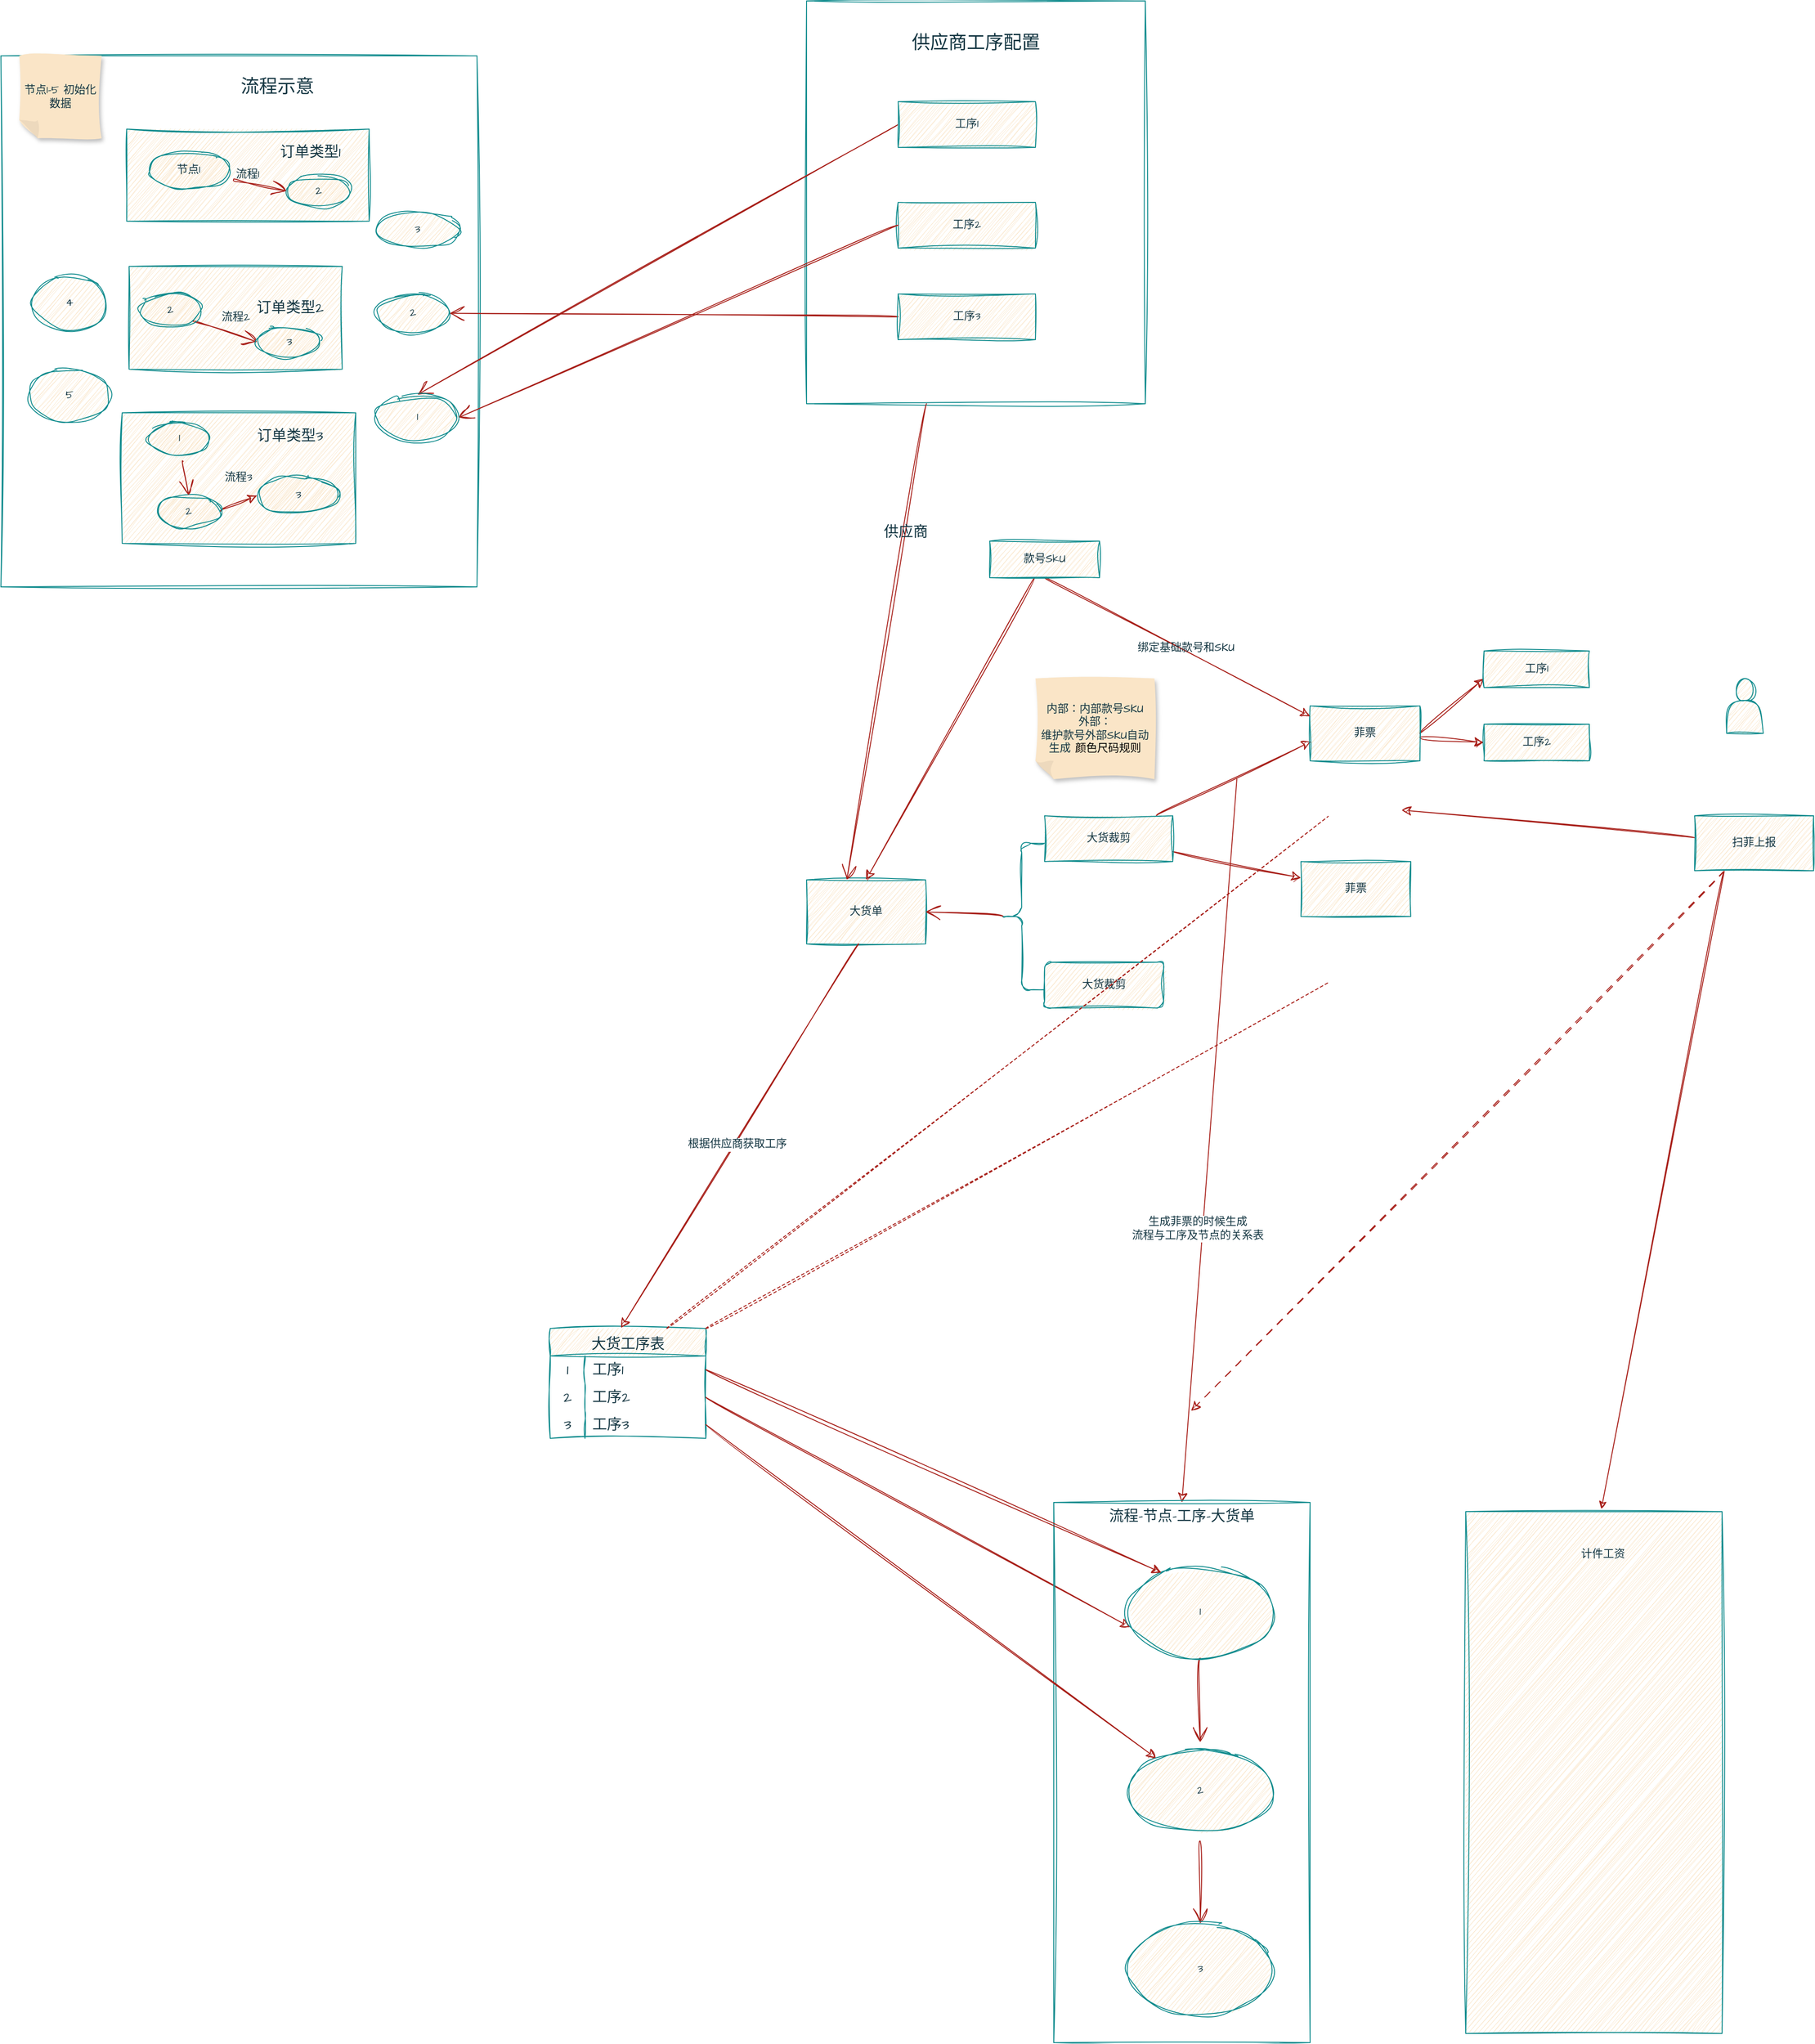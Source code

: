 <mxfile version="27.2.0" pages="3">
  <diagram name="第 1 页" id="W9jlXEuaU4t_uOBNAHtk">
    <mxGraphModel grid="1" page="0" gridSize="10" guides="1" tooltips="1" connect="1" arrows="1" fold="1" pageScale="1" pageWidth="850" pageHeight="1100" background="none" math="0" shadow="0" adaptiveColors="simple">
      <root>
        <mxCell id="0" />
        <mxCell id="1" style="" parent="0" />
        <mxCell id="cmWE11bbGO-BxmX4DhXF-16" value="大货单" style="rounded=0;whiteSpace=wrap;html=1;hachureGap=4;fontFamily=Architects Daughter;fontSource=https%3A%2F%2Ffonts.googleapis.com%2Fcss%3Ffamily%3DArchitects%2BDaughter;labelBackgroundColor=none;sketch=1;curveFitting=1;jiggle=2;fillColor=#FAE5C7;strokeColor=#0F8B8D;fontColor=#143642;" parent="1" vertex="1">
          <mxGeometry x="640" y="-290" width="130" height="70" as="geometry" />
        </mxCell>
        <mxCell id="TcwltuWnv1kfypabmCLU-60" style="edgeStyle=none;curved=1;rounded=0;sketch=1;hachureGap=4;jiggle=2;curveFitting=1;orthogonalLoop=1;jettySize=auto;html=1;exitX=0.1;exitY=0.5;exitDx=0;exitDy=0;exitPerimeter=0;entryX=1;entryY=0.5;entryDx=0;entryDy=0;strokeColor=#A8201A;fontFamily=Architects Daughter;fontSource=https%3A%2F%2Ffonts.googleapis.com%2Fcss%3Ffamily%3DArchitects%2BDaughter;fontSize=16;fontColor=default;startSize=14;endArrow=open;endSize=14;sourcePerimeterSpacing=8;targetPerimeterSpacing=8;fillColor=#FAE5C7;labelBackgroundColor=none;" parent="1" source="cmWE11bbGO-BxmX4DhXF-53" target="cmWE11bbGO-BxmX4DhXF-16" edge="1">
          <mxGeometry relative="1" as="geometry" />
        </mxCell>
        <mxCell id="cmWE11bbGO-BxmX4DhXF-53" value="" style="shape=curlyBracket;whiteSpace=wrap;html=1;rounded=1;labelPosition=left;verticalLabelPosition=middle;align=right;verticalAlign=middle;hachureGap=4;fontFamily=Architects Daughter;fontSource=https%3A%2F%2Ffonts.googleapis.com%2Fcss%3Ffamily%3DArchitects%2BDaughter;labelBackgroundColor=none;sketch=1;curveFitting=1;jiggle=2;fillColor=#FAE5C7;strokeColor=#0F8B8D;fontColor=#143642;" parent="1" vertex="1">
          <mxGeometry x="850" y="-330" width="50" height="160" as="geometry" />
        </mxCell>
        <mxCell id="cmWE11bbGO-BxmX4DhXF-55" value="大货裁剪" style="whiteSpace=wrap;html=1;fontFamily=Architects Daughter;align=center;rounded=1;hachureGap=4;fontSource=https%3A%2F%2Ffonts.googleapis.com%2Fcss%3Ffamily%3DArchitects%2BDaughter;labelBackgroundColor=none;sketch=1;curveFitting=1;jiggle=2;fillColor=#FAE5C7;strokeColor=#0F8B8D;fontColor=#143642;" parent="1" vertex="1">
          <mxGeometry x="900" y="-200" width="130" height="50" as="geometry" />
        </mxCell>
        <mxCell id="cmWE11bbGO-BxmX4DhXF-61" value="" style="edgeStyle=none;curved=1;rounded=0;hachureGap=4;orthogonalLoop=1;jettySize=auto;html=1;fontFamily=Architects Daughter;fontSource=https%3A%2F%2Ffonts.googleapis.com%2Fcss%3Ffamily%3DArchitects%2BDaughter;fontSize=12;fontColor=default;startSize=8;endSize=8;entryX=0.008;entryY=0.65;entryDx=0;entryDy=0;entryPerimeter=0;labelBackgroundColor=none;sketch=1;curveFitting=1;jiggle=2;strokeColor=#A8201A;" parent="1" source="cmWE11bbGO-BxmX4DhXF-57" target="cmWE11bbGO-BxmX4DhXF-60" edge="1">
          <mxGeometry relative="1" as="geometry" />
        </mxCell>
        <mxCell id="cmWE11bbGO-BxmX4DhXF-64" value="" style="edgeStyle=none;curved=1;rounded=0;hachureGap=4;orthogonalLoop=1;jettySize=auto;html=1;fontFamily=Architects Daughter;fontSource=https%3A%2F%2Ffonts.googleapis.com%2Fcss%3Ffamily%3DArchitects%2BDaughter;fontSize=12;fontColor=default;startSize=8;endSize=8;labelBackgroundColor=none;sketch=1;curveFitting=1;jiggle=2;strokeColor=#A8201A;" parent="1" source="cmWE11bbGO-BxmX4DhXF-57" target="cmWE11bbGO-BxmX4DhXF-63" edge="1">
          <mxGeometry relative="1" as="geometry" />
        </mxCell>
        <mxCell id="cmWE11bbGO-BxmX4DhXF-57" value="大货裁剪" style="whiteSpace=wrap;html=1;hachureGap=4;fontFamily=Architects Daughter;fontSource=https%3A%2F%2Ffonts.googleapis.com%2Fcss%3Ffamily%3DArchitects%2BDaughter;labelBackgroundColor=none;sketch=1;curveFitting=1;jiggle=2;fillColor=#FAE5C7;strokeColor=#0F8B8D;fontColor=#143642;" parent="1" vertex="1">
          <mxGeometry x="900" y="-360" width="140" height="50" as="geometry" />
        </mxCell>
        <mxCell id="cmWE11bbGO-BxmX4DhXF-79" style="edgeStyle=none;curved=1;rounded=0;hachureGap=4;orthogonalLoop=1;jettySize=auto;html=1;exitX=1;exitY=0.5;exitDx=0;exitDy=0;entryX=0;entryY=0.75;entryDx=0;entryDy=0;fontFamily=Architects Daughter;fontSource=https%3A%2F%2Ffonts.googleapis.com%2Fcss%3Ffamily%3DArchitects%2BDaughter;fontSize=12;fontColor=default;startSize=8;endSize=8;labelBackgroundColor=none;sketch=1;curveFitting=1;jiggle=2;strokeColor=#A8201A;" parent="1" source="cmWE11bbGO-BxmX4DhXF-60" target="cmWE11bbGO-BxmX4DhXF-76" edge="1">
          <mxGeometry relative="1" as="geometry" />
        </mxCell>
        <mxCell id="cmWE11bbGO-BxmX4DhXF-80" style="edgeStyle=none;curved=1;rounded=0;hachureGap=4;orthogonalLoop=1;jettySize=auto;html=1;entryX=0;entryY=0.5;entryDx=0;entryDy=0;fontFamily=Architects Daughter;fontSource=https%3A%2F%2Ffonts.googleapis.com%2Fcss%3Ffamily%3DArchitects%2BDaughter;fontSize=12;fontColor=default;startSize=8;endSize=8;labelBackgroundColor=none;sketch=1;curveFitting=1;jiggle=2;strokeColor=#A8201A;" parent="1" source="cmWE11bbGO-BxmX4DhXF-60" target="cmWE11bbGO-BxmX4DhXF-77" edge="1">
          <mxGeometry relative="1" as="geometry" />
        </mxCell>
        <mxCell id="cmWE11bbGO-BxmX4DhXF-60" value="菲票" style="whiteSpace=wrap;html=1;fontFamily=Architects Daughter;hachureGap=4;fontSource=https%3A%2F%2Ffonts.googleapis.com%2Fcss%3Ffamily%3DArchitects%2BDaughter;labelBackgroundColor=none;sketch=1;curveFitting=1;jiggle=2;fillColor=#FAE5C7;strokeColor=#0F8B8D;fontColor=#143642;" parent="1" vertex="1">
          <mxGeometry x="1190" y="-480" width="120" height="60" as="geometry" />
        </mxCell>
        <mxCell id="cmWE11bbGO-BxmX4DhXF-63" value="菲票" style="whiteSpace=wrap;html=1;fontFamily=Architects Daughter;hachureGap=4;fontSource=https%3A%2F%2Ffonts.googleapis.com%2Fcss%3Ffamily%3DArchitects%2BDaughter;labelBackgroundColor=none;sketch=1;curveFitting=1;jiggle=2;fillColor=#FAE5C7;strokeColor=#0F8B8D;fontColor=#143642;" parent="1" vertex="1">
          <mxGeometry x="1180" y="-310" width="120" height="60" as="geometry" />
        </mxCell>
        <mxCell id="cmWE11bbGO-BxmX4DhXF-67" style="edgeStyle=none;curved=1;rounded=0;hachureGap=4;orthogonalLoop=1;jettySize=auto;html=1;entryX=0.5;entryY=0;entryDx=0;entryDy=0;fontFamily=Architects Daughter;fontSource=https%3A%2F%2Ffonts.googleapis.com%2Fcss%3Ffamily%3DArchitects%2BDaughter;fontSize=12;fontColor=default;startSize=8;endSize=8;labelBackgroundColor=none;sketch=1;curveFitting=1;jiggle=2;strokeColor=#A8201A;" parent="1" source="cmWE11bbGO-BxmX4DhXF-66" target="cmWE11bbGO-BxmX4DhXF-16" edge="1">
          <mxGeometry relative="1" as="geometry" />
        </mxCell>
        <mxCell id="cmWE11bbGO-BxmX4DhXF-68" style="edgeStyle=none;curved=1;rounded=0;hachureGap=4;orthogonalLoop=1;jettySize=auto;html=1;entryX=0.5;entryY=0;entryDx=0;entryDy=0;fontFamily=Architects Daughter;fontSource=https%3A%2F%2Ffonts.googleapis.com%2Fcss%3Ffamily%3DArchitects%2BDaughter;fontSize=12;fontColor=default;startSize=8;endSize=8;exitX=0.5;exitY=1;exitDx=0;exitDy=0;labelBackgroundColor=none;sketch=1;curveFitting=1;jiggle=2;strokeColor=#A8201A;" parent="1" source="cmWE11bbGO-BxmX4DhXF-66" edge="1">
          <mxGeometry relative="1" as="geometry">
            <mxPoint x="800" y="-590.003" as="sourcePoint" />
            <mxPoint x="1190" y="-468.67" as="targetPoint" />
          </mxGeometry>
        </mxCell>
        <mxCell id="cmWE11bbGO-BxmX4DhXF-69" value="" style="edgeLabel;html=1;align=center;verticalAlign=middle;resizable=0;points=[];fontSize=12;hachureGap=4;fontFamily=Architects Daughter;fontSource=https%3A%2F%2Ffonts.googleapis.com%2Fcss%3Ffamily%3DArchitects%2BDaughter;labelBackgroundColor=none;sketch=1;curveFitting=1;jiggle=2;fontColor=#143642;" parent="cmWE11bbGO-BxmX4DhXF-68" vertex="1" connectable="0">
          <mxGeometry x="0.214" y="3" relative="1" as="geometry">
            <mxPoint as="offset" />
          </mxGeometry>
        </mxCell>
        <mxCell id="cmWE11bbGO-BxmX4DhXF-70" value="绑定基础款号和SKU" style="edgeLabel;html=1;align=center;verticalAlign=middle;resizable=0;points=[];fontSize=12;hachureGap=4;fontFamily=Architects Daughter;fontSource=https%3A%2F%2Ffonts.googleapis.com%2Fcss%3Ffamily%3DArchitects%2BDaughter;labelBackgroundColor=none;sketch=1;curveFitting=1;jiggle=2;fontColor=#143642;" parent="cmWE11bbGO-BxmX4DhXF-68" vertex="1" connectable="0">
          <mxGeometry x="0.049" y="3" relative="1" as="geometry">
            <mxPoint as="offset" />
          </mxGeometry>
        </mxCell>
        <mxCell id="cmWE11bbGO-BxmX4DhXF-66" value="款号SkU" style="rounded=0;whiteSpace=wrap;html=1;hachureGap=4;fontFamily=Architects Daughter;fontSource=https%3A%2F%2Ffonts.googleapis.com%2Fcss%3Ffamily%3DArchitects%2BDaughter;labelBackgroundColor=none;sketch=1;curveFitting=1;jiggle=2;fillColor=#FAE5C7;strokeColor=#0F8B8D;fontColor=#143642;" parent="1" vertex="1">
          <mxGeometry x="840" y="-660" width="120" height="40" as="geometry" />
        </mxCell>
        <mxCell id="cmWE11bbGO-BxmX4DhXF-74" value="内部：内部款号SKU&lt;div&gt;外部：&lt;/div&gt;&lt;div&gt;维护款号外部SKU自动生成&amp;nbsp;&lt;span style=&quot;background-color: transparent; color: light-dark(rgb(0, 0, 0), rgb(237, 237, 237));&quot;&gt;颜色尺码规则&lt;/span&gt;&lt;/div&gt;" style="shape=note;whiteSpace=wrap;html=1;backgroundOutline=1;darkOpacity=0.05;strokeColor=none;fillStyle=solid;direction=west;gradientDirection=north;shadow=1;size=20;pointerEvents=1;hachureGap=4;fontFamily=Architects Daughter;fontSource=https%3A%2F%2Ffonts.googleapis.com%2Fcss%3Ffamily%3DArchitects%2BDaughter;labelBackgroundColor=none;sketch=1;curveFitting=1;jiggle=2;fillColor=#FAE5C7;fontColor=#143642;" parent="1" vertex="1">
          <mxGeometry x="890" y="-510" width="130" height="110" as="geometry" />
        </mxCell>
        <mxCell id="KBR9rTQuNz3WerCVQNlE-19" style="edgeStyle=none;curved=1;rounded=0;hachureGap=4;orthogonalLoop=1;jettySize=auto;html=1;fontFamily=Architects Daughter;fontSource=https%3A%2F%2Ffonts.googleapis.com%2Fcss%3Ffamily%3DArchitects%2BDaughter;fontSize=12;fontColor=default;startSize=8;endSize=8;labelBackgroundColor=none;sketch=1;curveFitting=1;jiggle=2;strokeColor=#A8201A;" parent="1" source="cmWE11bbGO-BxmX4DhXF-75" target="KBR9rTQuNz3WerCVQNlE-13" edge="1">
          <mxGeometry relative="1" as="geometry" />
        </mxCell>
        <mxCell id="KBR9rTQuNz3WerCVQNlE-21" style="edgeStyle=none;curved=1;rounded=0;hachureGap=4;orthogonalLoop=1;jettySize=auto;html=1;exitX=0.25;exitY=1;exitDx=0;exitDy=0;fontFamily=Architects Daughter;fontSource=https%3A%2F%2Ffonts.googleapis.com%2Fcss%3Ffamily%3DArchitects%2BDaughter;fontSize=12;fontColor=default;shape=filledEdge;labelBackgroundColor=none;sketch=1;curveFitting=1;jiggle=2;strokeColor=#A8201A;entryX=0.529;entryY=-0.005;entryDx=0;entryDy=0;entryPerimeter=0;" parent="1" source="cmWE11bbGO-BxmX4DhXF-75" target="v0vlXg6RD2354x3Prsa--6" edge="1">
          <mxGeometry relative="1" as="geometry">
            <mxPoint x="1400" y="430" as="targetPoint" />
          </mxGeometry>
        </mxCell>
        <mxCell id="v0vlXg6RD2354x3Prsa--10" style="edgeStyle=none;curved=1;rounded=0;sketch=1;hachureGap=4;jiggle=2;curveFitting=1;orthogonalLoop=1;jettySize=auto;html=1;exitX=0.25;exitY=1;exitDx=0;exitDy=0;strokeColor=#A8201A;fontFamily=Architects Daughter;fontSource=https%3A%2F%2Ffonts.googleapis.com%2Fcss%3Ffamily%3DArchitects%2BDaughter;fontSize=12;fontColor=#143642;startSize=8;endSize=8;fillColor=#FAE5C7;dashed=1;dashPattern=8 8;" edge="1" parent="1" source="cmWE11bbGO-BxmX4DhXF-75">
          <mxGeometry relative="1" as="geometry">
            <mxPoint x="1060" y="290" as="targetPoint" />
          </mxGeometry>
        </mxCell>
        <mxCell id="cmWE11bbGO-BxmX4DhXF-75" value="扫菲上报" style="rounded=0;whiteSpace=wrap;html=1;hachureGap=4;fontFamily=Architects Daughter;fontSource=https%3A%2F%2Ffonts.googleapis.com%2Fcss%3Ffamily%3DArchitects%2BDaughter;labelBackgroundColor=none;sketch=1;curveFitting=1;jiggle=2;fillColor=#FAE5C7;strokeColor=#0F8B8D;fontColor=#143642;" parent="1" vertex="1">
          <mxGeometry x="1610" y="-360" width="130" height="60" as="geometry" />
        </mxCell>
        <mxCell id="cmWE11bbGO-BxmX4DhXF-76" value="工序1" style="rounded=0;whiteSpace=wrap;html=1;hachureGap=4;fontFamily=Architects Daughter;fontSource=https%3A%2F%2Ffonts.googleapis.com%2Fcss%3Ffamily%3DArchitects%2BDaughter;labelBackgroundColor=none;sketch=1;curveFitting=1;jiggle=2;fillColor=#FAE5C7;strokeColor=#0F8B8D;fontColor=#143642;" parent="1" vertex="1">
          <mxGeometry x="1380" y="-540" width="115" height="40" as="geometry" />
        </mxCell>
        <mxCell id="cmWE11bbGO-BxmX4DhXF-77" value="工序2" style="rounded=0;whiteSpace=wrap;html=1;hachureGap=4;fontFamily=Architects Daughter;fontSource=https%3A%2F%2Ffonts.googleapis.com%2Fcss%3Ffamily%3DArchitects%2BDaughter;labelBackgroundColor=none;sketch=1;curveFitting=1;jiggle=2;fillColor=#FAE5C7;strokeColor=#0F8B8D;fontColor=#143642;" parent="1" vertex="1">
          <mxGeometry x="1380" y="-460" width="115" height="40" as="geometry" />
        </mxCell>
        <mxCell id="cmWE11bbGO-BxmX4DhXF-95" value="大货工序表" style="shape=table;startSize=30;container=1;collapsible=0;childLayout=tableLayout;fixedRows=1;rowLines=0;fontStyle=0;fontSize=16;hachureGap=4;fontFamily=Architects Daughter;fontSource=https%3A%2F%2Ffonts.googleapis.com%2Fcss%3Ffamily%3DArchitects%2BDaughter;labelBackgroundColor=none;sketch=1;curveFitting=1;jiggle=2;fillColor=#FAE5C7;strokeColor=#0F8B8D;fontColor=#143642;" parent="1" vertex="1">
          <mxGeometry x="360" y="200" width="170" height="120" as="geometry" />
        </mxCell>
        <mxCell id="cmWE11bbGO-BxmX4DhXF-96" value="" style="shape=tableRow;horizontal=0;startSize=0;swimlaneHead=0;swimlaneBody=0;top=0;left=0;bottom=0;right=0;collapsible=0;dropTarget=0;fillColor=none;points=[[0,0.5],[1,0.5]];portConstraint=eastwest;fontSize=16;hachureGap=4;fontFamily=Architects Daughter;fontSource=https%3A%2F%2Ffonts.googleapis.com%2Fcss%3Ffamily%3DArchitects%2BDaughter;labelBackgroundColor=none;sketch=1;curveFitting=1;jiggle=2;strokeColor=#0F8B8D;fontColor=#143642;" parent="cmWE11bbGO-BxmX4DhXF-95" vertex="1">
          <mxGeometry y="30" width="170" height="30" as="geometry" />
        </mxCell>
        <mxCell id="cmWE11bbGO-BxmX4DhXF-97" value="1" style="shape=partialRectangle;html=1;whiteSpace=wrap;connectable=0;fillColor=none;top=0;left=0;bottom=0;right=0;overflow=hidden;pointerEvents=1;fontSize=16;hachureGap=4;fontFamily=Architects Daughter;fontSource=https%3A%2F%2Ffonts.googleapis.com%2Fcss%3Ffamily%3DArchitects%2BDaughter;labelBackgroundColor=none;sketch=1;curveFitting=1;jiggle=2;strokeColor=#0F8B8D;fontColor=#143642;" parent="cmWE11bbGO-BxmX4DhXF-96" vertex="1">
          <mxGeometry width="38" height="30" as="geometry">
            <mxRectangle width="38" height="30" as="alternateBounds" />
          </mxGeometry>
        </mxCell>
        <mxCell id="cmWE11bbGO-BxmX4DhXF-98" value="工序1" style="shape=partialRectangle;html=1;whiteSpace=wrap;connectable=0;fillColor=none;top=0;left=0;bottom=0;right=0;align=left;spacingLeft=6;overflow=hidden;fontSize=16;hachureGap=4;fontFamily=Architects Daughter;fontSource=https%3A%2F%2Ffonts.googleapis.com%2Fcss%3Ffamily%3DArchitects%2BDaughter;labelBackgroundColor=none;sketch=1;curveFitting=1;jiggle=2;strokeColor=#0F8B8D;fontColor=#143642;" parent="cmWE11bbGO-BxmX4DhXF-96" vertex="1">
          <mxGeometry x="38" width="132" height="30" as="geometry">
            <mxRectangle width="132" height="30" as="alternateBounds" />
          </mxGeometry>
        </mxCell>
        <mxCell id="cmWE11bbGO-BxmX4DhXF-99" value="" style="shape=tableRow;horizontal=0;startSize=0;swimlaneHead=0;swimlaneBody=0;top=0;left=0;bottom=0;right=0;collapsible=0;dropTarget=0;fillColor=none;points=[[0,0.5],[1,0.5]];portConstraint=eastwest;fontSize=16;hachureGap=4;fontFamily=Architects Daughter;fontSource=https%3A%2F%2Ffonts.googleapis.com%2Fcss%3Ffamily%3DArchitects%2BDaughter;labelBackgroundColor=none;sketch=1;curveFitting=1;jiggle=2;strokeColor=#0F8B8D;fontColor=#143642;" parent="cmWE11bbGO-BxmX4DhXF-95" vertex="1">
          <mxGeometry y="60" width="170" height="30" as="geometry" />
        </mxCell>
        <mxCell id="cmWE11bbGO-BxmX4DhXF-100" value="2" style="shape=partialRectangle;html=1;whiteSpace=wrap;connectable=0;fillColor=none;top=0;left=0;bottom=0;right=0;overflow=hidden;fontSize=16;hachureGap=4;fontFamily=Architects Daughter;fontSource=https%3A%2F%2Ffonts.googleapis.com%2Fcss%3Ffamily%3DArchitects%2BDaughter;labelBackgroundColor=none;sketch=1;curveFitting=1;jiggle=2;strokeColor=#0F8B8D;fontColor=#143642;" parent="cmWE11bbGO-BxmX4DhXF-99" vertex="1">
          <mxGeometry width="38" height="30" as="geometry">
            <mxRectangle width="38" height="30" as="alternateBounds" />
          </mxGeometry>
        </mxCell>
        <mxCell id="cmWE11bbGO-BxmX4DhXF-101" value="工序2" style="shape=partialRectangle;html=1;whiteSpace=wrap;connectable=0;fillColor=none;top=0;left=0;bottom=0;right=0;align=left;spacingLeft=6;overflow=hidden;fontSize=16;hachureGap=4;fontFamily=Architects Daughter;fontSource=https%3A%2F%2Ffonts.googleapis.com%2Fcss%3Ffamily%3DArchitects%2BDaughter;labelBackgroundColor=none;sketch=1;curveFitting=1;jiggle=2;strokeColor=#0F8B8D;fontColor=#143642;" parent="cmWE11bbGO-BxmX4DhXF-99" vertex="1">
          <mxGeometry x="38" width="132" height="30" as="geometry">
            <mxRectangle width="132" height="30" as="alternateBounds" />
          </mxGeometry>
        </mxCell>
        <mxCell id="cmWE11bbGO-BxmX4DhXF-102" value="" style="shape=tableRow;horizontal=0;startSize=0;swimlaneHead=0;swimlaneBody=0;top=0;left=0;bottom=0;right=0;collapsible=0;dropTarget=0;fillColor=none;points=[[0,0.5],[1,0.5]];portConstraint=eastwest;fontSize=16;hachureGap=4;fontFamily=Architects Daughter;fontSource=https%3A%2F%2Ffonts.googleapis.com%2Fcss%3Ffamily%3DArchitects%2BDaughter;labelBackgroundColor=none;sketch=1;curveFitting=1;jiggle=2;strokeColor=#0F8B8D;fontColor=#143642;" parent="cmWE11bbGO-BxmX4DhXF-95" vertex="1">
          <mxGeometry y="90" width="170" height="30" as="geometry" />
        </mxCell>
        <mxCell id="cmWE11bbGO-BxmX4DhXF-103" value="3" style="shape=partialRectangle;html=1;whiteSpace=wrap;connectable=0;fillColor=none;top=0;left=0;bottom=0;right=0;overflow=hidden;fontSize=16;hachureGap=4;fontFamily=Architects Daughter;fontSource=https%3A%2F%2Ffonts.googleapis.com%2Fcss%3Ffamily%3DArchitects%2BDaughter;labelBackgroundColor=none;sketch=1;curveFitting=1;jiggle=2;strokeColor=#0F8B8D;fontColor=#143642;" parent="cmWE11bbGO-BxmX4DhXF-102" vertex="1">
          <mxGeometry width="38" height="30" as="geometry">
            <mxRectangle width="38" height="30" as="alternateBounds" />
          </mxGeometry>
        </mxCell>
        <mxCell id="cmWE11bbGO-BxmX4DhXF-104" value="工序3" style="shape=partialRectangle;html=1;whiteSpace=wrap;connectable=0;fillColor=none;top=0;left=0;bottom=0;right=0;align=left;spacingLeft=6;overflow=hidden;fontSize=16;hachureGap=4;fontFamily=Architects Daughter;fontSource=https%3A%2F%2Ffonts.googleapis.com%2Fcss%3Ffamily%3DArchitects%2BDaughter;labelBackgroundColor=none;sketch=1;curveFitting=1;jiggle=2;strokeColor=#0F8B8D;fontColor=#143642;" parent="cmWE11bbGO-BxmX4DhXF-102" vertex="1">
          <mxGeometry x="38" width="132" height="30" as="geometry">
            <mxRectangle width="132" height="30" as="alternateBounds" />
          </mxGeometry>
        </mxCell>
        <mxCell id="cmWE11bbGO-BxmX4DhXF-106" value="" style="shape=actor;whiteSpace=wrap;html=1;hachureGap=4;fontFamily=Architects Daughter;fontSource=https%3A%2F%2Ffonts.googleapis.com%2Fcss%3Ffamily%3DArchitects%2BDaughter;labelBackgroundColor=none;sketch=1;curveFitting=1;jiggle=2;fillColor=#FAE5C7;strokeColor=#0F8B8D;fontColor=#143642;" parent="1" vertex="1">
          <mxGeometry x="1645" y="-510" width="40" height="60" as="geometry" />
        </mxCell>
        <mxCell id="KBR9rTQuNz3WerCVQNlE-13" value="" style="shape=image;html=1;verticalAlign=top;verticalLabelPosition=bottom;labelBackgroundColor=none;imageAspect=0;aspect=fixed;image=https://cdn1.iconfinder.com/data/icons/iconoir-vol-3/24/qr-code-128.png;hachureGap=4;fontFamily=Architects Daughter;fontSource=https%3A%2F%2Ffonts.googleapis.com%2Fcss%3Ffamily%3DArchitects%2BDaughter;labelBorderColor=none;sketch=1;curveFitting=1;jiggle=2;fillColor=#FAE5C7;strokeColor=#0F8B8D;fontColor=#143642;" parent="1" vertex="1">
          <mxGeometry x="1210" y="-410" width="80" height="80" as="geometry" />
        </mxCell>
        <mxCell id="KBR9rTQuNz3WerCVQNlE-14" value="" style="shape=image;html=1;verticalAlign=top;verticalLabelPosition=bottom;labelBackgroundColor=none;imageAspect=0;aspect=fixed;image=https://cdn1.iconfinder.com/data/icons/iconoir-vol-3/24/qr-code-128.png;hachureGap=4;fontFamily=Architects Daughter;fontSource=https%3A%2F%2Ffonts.googleapis.com%2Fcss%3Ffamily%3DArchitects%2BDaughter;labelBorderColor=none;sketch=1;curveFitting=1;jiggle=2;fillColor=#FAE5C7;strokeColor=#0F8B8D;fontColor=#143642;" parent="1" vertex="1">
          <mxGeometry x="1210" y="-240" width="80" height="80" as="geometry" />
        </mxCell>
        <mxCell id="KBR9rTQuNz3WerCVQNlE-17" style="edgeStyle=none;curved=1;rounded=0;hachureGap=4;orthogonalLoop=1;jettySize=auto;html=1;entryX=-0.002;entryY=0.633;entryDx=0;entryDy=0;entryPerimeter=0;fontFamily=Architects Daughter;fontSource=https%3A%2F%2Ffonts.googleapis.com%2Fcss%3Ffamily%3DArchitects%2BDaughter;fontSize=12;fontColor=default;startSize=8;endSize=8;dashed=1;endArrow=none;endFill=0;labelBackgroundColor=none;sketch=1;curveFitting=1;jiggle=2;strokeColor=#A8201A;exitX=0.75;exitY=0;exitDx=0;exitDy=0;" parent="1" source="cmWE11bbGO-BxmX4DhXF-95" target="KBR9rTQuNz3WerCVQNlE-13" edge="1">
          <mxGeometry relative="1" as="geometry" />
        </mxCell>
        <mxCell id="KBR9rTQuNz3WerCVQNlE-18" style="edgeStyle=none;curved=1;rounded=0;hachureGap=4;orthogonalLoop=1;jettySize=auto;html=1;fontFamily=Architects Daughter;fontSource=https%3A%2F%2Ffonts.googleapis.com%2Fcss%3Ffamily%3DArchitects%2BDaughter;fontSize=12;fontColor=default;startSize=8;endSize=8;endArrow=none;endFill=0;dashed=1;exitX=1;exitY=0;exitDx=0;exitDy=0;labelBackgroundColor=none;sketch=1;curveFitting=1;jiggle=2;strokeColor=#A8201A;" parent="1" source="cmWE11bbGO-BxmX4DhXF-95" target="KBR9rTQuNz3WerCVQNlE-14" edge="1">
          <mxGeometry relative="1" as="geometry">
            <mxPoint x="910" y="20" as="sourcePoint" />
          </mxGeometry>
        </mxCell>
        <mxCell id="TcwltuWnv1kfypabmCLU-42" value="" style="group;labelBackgroundColor=none;fontColor=#143642;" parent="1" vertex="1" connectable="0">
          <mxGeometry x="-240" y="-1190" width="520" height="580" as="geometry" />
        </mxCell>
        <mxCell id="KBR9rTQuNz3WerCVQNlE-58" value="" style="shape=table;startSize=0;container=1;collapsible=0;childLayout=tableLayout;hachureGap=4;fontFamily=Architects Daughter;fontSource=https%3A%2F%2Ffonts.googleapis.com%2Fcss%3Ffamily%3DArchitects%2BDaughter;fillColor=none;labelBackgroundColor=none;sketch=1;curveFitting=1;jiggle=2;strokeColor=#0F8B8D;fontColor=#143642;" parent="TcwltuWnv1kfypabmCLU-42" vertex="1">
          <mxGeometry width="520" height="580" as="geometry" />
        </mxCell>
        <mxCell id="KBR9rTQuNz3WerCVQNlE-59" value="" style="shape=tableRow;horizontal=0;startSize=0;swimlaneHead=0;swimlaneBody=0;top=0;left=0;bottom=0;right=0;collapsible=0;dropTarget=0;fillColor=none;points=[[0,0.5],[1,0.5]];portConstraint=eastwest;hachureGap=4;fontFamily=Architects Daughter;fontSource=https%3A%2F%2Ffonts.googleapis.com%2Fcss%3Ffamily%3DArchitects%2BDaughter;labelBackgroundColor=none;sketch=1;curveFitting=1;jiggle=2;strokeColor=#0F8B8D;fontColor=#143642;" parent="KBR9rTQuNz3WerCVQNlE-58" vertex="1">
          <mxGeometry width="520" height="580" as="geometry" />
        </mxCell>
        <mxCell id="KBR9rTQuNz3WerCVQNlE-60" value="" style="shape=partialRectangle;html=1;whiteSpace=wrap;connectable=0;overflow=hidden;fillColor=none;top=0;left=0;bottom=0;right=0;pointerEvents=1;hachureGap=4;fontFamily=Architects Daughter;fontSource=https%3A%2F%2Ffonts.googleapis.com%2Fcss%3Ffamily%3DArchitects%2BDaughter;movable=0;resizable=0;rotatable=0;deletable=0;editable=0;locked=1;labelBackgroundColor=none;sketch=1;curveFitting=1;jiggle=2;strokeColor=#0F8B8D;fontColor=#143642;" parent="KBR9rTQuNz3WerCVQNlE-59" vertex="1">
          <mxGeometry width="520" height="580" as="geometry">
            <mxRectangle width="520" height="580" as="alternateBounds" />
          </mxGeometry>
        </mxCell>
        <mxCell id="TcwltuWnv1kfypabmCLU-4" value="流程1" style="rounded=0;whiteSpace=wrap;html=1;sketch=1;hachureGap=4;jiggle=2;curveFitting=1;fontFamily=Architects Daughter;fontSource=https%3A%2F%2Ffonts.googleapis.com%2Fcss%3Ffamily%3DArchitects%2BDaughter;labelBackgroundColor=none;fillColor=#FAE5C7;strokeColor=#0F8B8D;fontColor=#143642;" parent="TcwltuWnv1kfypabmCLU-42" vertex="1">
          <mxGeometry x="137.36" y="80" width="264.91" height="100.66" as="geometry" />
        </mxCell>
        <mxCell id="TcwltuWnv1kfypabmCLU-5" value="流程2" style="rounded=0;whiteSpace=wrap;html=1;sketch=1;hachureGap=4;jiggle=2;curveFitting=1;fontFamily=Architects Daughter;fontSource=https%3A%2F%2Ffonts.googleapis.com%2Fcss%3Ffamily%3DArchitects%2BDaughter;labelBackgroundColor=none;fillColor=#FAE5C7;strokeColor=#0F8B8D;fontColor=#143642;" parent="TcwltuWnv1kfypabmCLU-42" vertex="1">
          <mxGeometry x="140" y="230" width="232.83" height="112.29" as="geometry" />
        </mxCell>
        <mxCell id="TcwltuWnv1kfypabmCLU-6" value="流程3" style="rounded=0;whiteSpace=wrap;html=1;sketch=1;hachureGap=4;jiggle=2;curveFitting=1;fontFamily=Architects Daughter;fontSource=https%3A%2F%2Ffonts.googleapis.com%2Fcss%3Ffamily%3DArchitects%2BDaughter;labelBackgroundColor=none;fillColor=#FAE5C7;strokeColor=#0F8B8D;fontColor=#143642;" parent="TcwltuWnv1kfypabmCLU-42" vertex="1">
          <mxGeometry x="132.456" y="389.836" width="255.094" height="142.623" as="geometry" />
        </mxCell>
        <mxCell id="TcwltuWnv1kfypabmCLU-44" value="流程示意" style="text;strokeColor=none;fillColor=none;html=1;align=center;verticalAlign=middle;whiteSpace=wrap;rounded=0;fontSize=20;fontFamily=Architects Daughter;fontSource=https%3A%2F%2Ffonts.googleapis.com%2Fcss%3Ffamily%3DArchitects%2BDaughter;fontColor=#143642;labelBackgroundColor=none;" parent="TcwltuWnv1kfypabmCLU-42" vertex="1">
          <mxGeometry x="230.566" y="19.016" width="142.264" height="28.525" as="geometry" />
        </mxCell>
        <mxCell id="_ix0btXfoE0SnyyS-UEz-14" value="订单类型3" style="text;strokeColor=none;fillColor=none;html=1;align=center;verticalAlign=middle;whiteSpace=wrap;rounded=0;fontSize=16;fontFamily=Architects Daughter;fontSource=https%3A%2F%2Ffonts.googleapis.com%2Fcss%3Ffamily%3DArchitects%2BDaughter;fontColor=#143642;" parent="TcwltuWnv1kfypabmCLU-42" vertex="1">
          <mxGeometry x="271.7" y="400" width="88.3" height="30" as="geometry" />
        </mxCell>
        <mxCell id="_ix0btXfoE0SnyyS-UEz-15" value="订单类型2" style="text;strokeColor=none;fillColor=none;html=1;align=center;verticalAlign=middle;whiteSpace=wrap;rounded=0;fontSize=16;fontFamily=Architects Daughter;fontSource=https%3A%2F%2Ffonts.googleapis.com%2Fcss%3Ffamily%3DArchitects%2BDaughter;fontColor=#143642;" parent="TcwltuWnv1kfypabmCLU-42" vertex="1">
          <mxGeometry x="271.7" y="260" width="88.3" height="30" as="geometry" />
        </mxCell>
        <mxCell id="_ix0btXfoE0SnyyS-UEz-16" value="订单类型1" style="text;strokeColor=none;fillColor=none;html=1;align=center;verticalAlign=middle;whiteSpace=wrap;rounded=0;fontSize=16;fontFamily=Architects Daughter;fontSource=https%3A%2F%2Ffonts.googleapis.com%2Fcss%3Ffamily%3DArchitects%2BDaughter;fontColor=#143642;" parent="TcwltuWnv1kfypabmCLU-42" vertex="1">
          <mxGeometry x="293.68" y="90.0" width="88.3" height="30" as="geometry" />
        </mxCell>
        <mxCell id="_ix0btXfoE0SnyyS-UEz-17" value="5" style="ellipse;whiteSpace=wrap;html=1;sketch=1;hachureGap=4;jiggle=2;curveFitting=1;fontFamily=Architects Daughter;fontSource=https%3A%2F%2Ffonts.googleapis.com%2Fcss%3Ffamily%3DArchitects%2BDaughter;labelBackgroundColor=none;fillColor=#FAE5C7;strokeColor=#0F8B8D;fontColor=#143642;" parent="TcwltuWnv1kfypabmCLU-42" vertex="1">
          <mxGeometry x="30" y="342.29" width="90" height="57.71" as="geometry" />
        </mxCell>
        <mxCell id="TcwltuWnv1kfypabmCLU-36" value="4" style="ellipse;whiteSpace=wrap;html=1;sketch=1;hachureGap=4;jiggle=2;curveFitting=1;fontFamily=Architects Daughter;fontSource=https%3A%2F%2Ffonts.googleapis.com%2Fcss%3Ffamily%3DArchitects%2BDaughter;labelBackgroundColor=none;fillColor=#FAE5C7;strokeColor=#0F8B8D;fontColor=#143642;" parent="TcwltuWnv1kfypabmCLU-42" vertex="1">
          <mxGeometry x="35" y="240" width="80" height="60" as="geometry" />
        </mxCell>
        <mxCell id="TcwltuWnv1kfypabmCLU-27" value="2" style="ellipse;whiteSpace=wrap;html=1;sketch=1;hachureGap=4;jiggle=2;curveFitting=1;fontFamily=Architects Daughter;fontSource=https%3A%2F%2Ffonts.googleapis.com%2Fcss%3Ffamily%3DArchitects%2BDaughter;labelBackgroundColor=none;fillColor=#FAE5C7;strokeColor=#0F8B8D;fontColor=#143642;" parent="TcwltuWnv1kfypabmCLU-42" vertex="1">
          <mxGeometry x="311.98" y="130" width="70" height="35" as="geometry" />
        </mxCell>
        <mxCell id="TcwltuWnv1kfypabmCLU-35" value="3" style="ellipse;whiteSpace=wrap;html=1;sketch=1;hachureGap=4;jiggle=2;curveFitting=1;fontFamily=Architects Daughter;fontSource=https%3A%2F%2Ffonts.googleapis.com%2Fcss%3Ffamily%3DArchitects%2BDaughter;labelBackgroundColor=none;fillColor=#FAE5C7;strokeColor=#0F8B8D;fontColor=#143642;" parent="TcwltuWnv1kfypabmCLU-42" vertex="1">
          <mxGeometry x="410" y="170" width="90" height="40" as="geometry" />
        </mxCell>
        <mxCell id="TcwltuWnv1kfypabmCLU-43" value="" style="rounded=0;whiteSpace=wrap;html=1;sketch=1;hachureGap=4;jiggle=2;curveFitting=1;strokeColor=#0F8B8D;fontFamily=Architects Daughter;fontSource=https%3A%2F%2Ffonts.googleapis.com%2Fcss%3Ffamily%3DArchitects%2BDaughter;fontColor=#143642;fillColor=none;labelBackgroundColor=none;" parent="1" vertex="1">
          <mxGeometry x="640" y="-1250" width="370" height="440" as="geometry" />
        </mxCell>
        <mxCell id="TcwltuWnv1kfypabmCLU-64" style="edgeStyle=none;curved=1;rounded=0;sketch=1;hachureGap=4;jiggle=2;curveFitting=1;orthogonalLoop=1;jettySize=auto;html=1;strokeColor=#A8201A;fontFamily=Architects Daughter;fontSource=https%3A%2F%2Ffonts.googleapis.com%2Fcss%3Ffamily%3DArchitects%2BDaughter;fontSize=16;fontColor=default;startSize=14;endArrow=open;endSize=14;sourcePerimeterSpacing=8;targetPerimeterSpacing=8;fillColor=#FAE5C7;exitX=0.354;exitY=1;exitDx=0;exitDy=0;exitPerimeter=0;entryX=0.338;entryY=0;entryDx=0;entryDy=0;entryPerimeter=0;labelBackgroundColor=none;" parent="1" source="TcwltuWnv1kfypabmCLU-43" target="cmWE11bbGO-BxmX4DhXF-16" edge="1">
          <mxGeometry relative="1" as="geometry">
            <mxPoint x="660" y="-290" as="targetPoint" />
          </mxGeometry>
        </mxCell>
        <mxCell id="TcwltuWnv1kfypabmCLU-65" value="供应商" style="edgeLabel;html=1;align=center;verticalAlign=middle;resizable=0;points=[];fontSize=16;sketch=1;hachureGap=4;jiggle=2;curveFitting=1;strokeColor=#0F8B8D;fontFamily=Architects Daughter;fontSource=https%3A%2F%2Ffonts.googleapis.com%2Fcss%3Ffamily%3DArchitects%2BDaughter;fontColor=#143642;fillColor=#FAE5C7;labelBackgroundColor=none;" parent="TcwltuWnv1kfypabmCLU-64" vertex="1" connectable="0">
          <mxGeometry x="-0.463" relative="1" as="geometry">
            <mxPoint as="offset" />
          </mxGeometry>
        </mxCell>
        <mxCell id="_ix0btXfoE0SnyyS-UEz-18" style="edgeStyle=none;curved=1;rounded=0;sketch=1;hachureGap=4;jiggle=2;curveFitting=1;orthogonalLoop=1;jettySize=auto;html=1;entryX=0.455;entryY=-0.005;entryDx=0;entryDy=0;entryPerimeter=0;strokeColor=#A8201A;fontFamily=Architects Daughter;fontSource=https%3A%2F%2Ffonts.googleapis.com%2Fcss%3Ffamily%3DArchitects%2BDaughter;fontSize=12;fontColor=#143642;startSize=8;endSize=8;fillColor=#FAE5C7;" parent="1" target="cmWE11bbGO-BxmX4DhXF-95" edge="1">
          <mxGeometry relative="1" as="geometry">
            <mxPoint x="697" y="-220" as="sourcePoint" />
          </mxGeometry>
        </mxCell>
        <mxCell id="_ix0btXfoE0SnyyS-UEz-19" value="根据供应商获取工序" style="edgeLabel;html=1;align=center;verticalAlign=middle;resizable=0;points=[];fontSize=12;sketch=1;hachureGap=4;jiggle=2;curveFitting=1;strokeColor=#0F8B8D;fontFamily=Architects Daughter;fontSource=https%3A%2F%2Ffonts.googleapis.com%2Fcss%3Ffamily%3DArchitects%2BDaughter;fontColor=#143642;fillColor=#FAE5C7;" parent="_ix0btXfoE0SnyyS-UEz-18" vertex="1" connectable="0">
          <mxGeometry x="0.039" y="2" relative="1" as="geometry">
            <mxPoint as="offset" />
          </mxGeometry>
        </mxCell>
        <mxCell id="_ix0btXfoE0SnyyS-UEz-20" style="edgeStyle=none;curved=1;rounded=0;sketch=1;hachureGap=4;jiggle=2;curveFitting=1;orthogonalLoop=1;jettySize=auto;html=1;strokeColor=#A8201A;fontFamily=Architects Daughter;fontSource=https%3A%2F%2Ffonts.googleapis.com%2Fcss%3Ffamily%3DArchitects%2BDaughter;fontSize=12;fontColor=#143642;startSize=8;endSize=8;fillColor=#FAE5C7;exitX=1;exitY=0.5;exitDx=0;exitDy=0;entryX=0.021;entryY=0.663;entryDx=0;entryDy=0;entryPerimeter=0;" parent="1" source="cmWE11bbGO-BxmX4DhXF-99" target="TcwltuWnv1kfypabmCLU-66" edge="1">
          <mxGeometry relative="1" as="geometry">
            <mxPoint x="370" y="70" as="targetPoint" />
            <mxPoint x="200" y="-55" as="sourcePoint" />
          </mxGeometry>
        </mxCell>
        <mxCell id="v0vlXg6RD2354x3Prsa--1" value="" style="endArrow=classic;html=1;rounded=0;sketch=1;hachureGap=4;jiggle=2;curveFitting=1;strokeColor=#A8201A;fontFamily=Architects Daughter;fontSource=https%3A%2F%2Ffonts.googleapis.com%2Fcss%3Ffamily%3DArchitects%2BDaughter;fontSize=12;fontColor=#143642;startSize=8;endSize=8;curved=1;fillColor=#FAE5C7;" edge="1" parent="1">
          <mxGeometry width="50" height="50" relative="1" as="geometry">
            <mxPoint x="1110" y="-400" as="sourcePoint" />
            <mxPoint x="1050" y="390" as="targetPoint" />
          </mxGeometry>
        </mxCell>
        <mxCell id="v0vlXg6RD2354x3Prsa--3" value="生成菲票的时候生成&lt;div&gt;流程与工序及节点的关系表&lt;/div&gt;" style="edgeLabel;html=1;align=center;verticalAlign=middle;resizable=0;points=[];fontSize=12;sketch=1;hachureGap=4;jiggle=2;curveFitting=1;strokeColor=#0F8B8D;fontFamily=Architects Daughter;fontSource=https%3A%2F%2Ffonts.googleapis.com%2Fcss%3Ffamily%3DArchitects%2BDaughter;fontColor=#143642;fillColor=#FAE5C7;" vertex="1" connectable="0" parent="v0vlXg6RD2354x3Prsa--1">
          <mxGeometry x="0.393" y="-1" relative="1" as="geometry">
            <mxPoint y="-60" as="offset" />
          </mxGeometry>
        </mxCell>
        <mxCell id="v0vlXg6RD2354x3Prsa--6" value="" style="rounded=0;whiteSpace=wrap;html=1;sketch=1;hachureGap=4;jiggle=2;curveFitting=1;strokeColor=#0F8B8D;fontFamily=Architects Daughter;fontSource=https%3A%2F%2Ffonts.googleapis.com%2Fcss%3Ffamily%3DArchitects%2BDaughter;fontColor=#143642;fillColor=#FAE5C7;" vertex="1" parent="1">
          <mxGeometry x="1360" y="400" width="280" height="570" as="geometry" />
        </mxCell>
        <mxCell id="v0vlXg6RD2354x3Prsa--9" value="&lt;span style=&quot;font-size: 12px;&quot;&gt;计件工资&lt;/span&gt;" style="text;strokeColor=none;fillColor=none;html=1;align=center;verticalAlign=middle;whiteSpace=wrap;rounded=0;fontSize=16;fontFamily=Architects Daughter;fontSource=https%3A%2F%2Ffonts.googleapis.com%2Fcss%3Ffamily%3DArchitects%2BDaughter;fontColor=#143642;" vertex="1" parent="1">
          <mxGeometry x="1480" y="430" width="60" height="30" as="geometry" />
        </mxCell>
        <mxCell id="TcwltuWnv1kfypabmCLU-2" value="流程" style="" parent="0" />
        <mxCell id="TcwltuWnv1kfypabmCLU-34" value="2" style="ellipse;whiteSpace=wrap;html=1;sketch=1;hachureGap=4;jiggle=2;curveFitting=1;fontFamily=Architects Daughter;fontSource=https%3A%2F%2Ffonts.googleapis.com%2Fcss%3Ffamily%3DArchitects%2BDaughter;labelBackgroundColor=none;fillColor=#FAE5C7;strokeColor=#0F8B8D;fontColor=#143642;" parent="TcwltuWnv1kfypabmCLU-2" vertex="1">
          <mxGeometry x="170" y="-930" width="80" height="42.5" as="geometry" />
        </mxCell>
        <mxCell id="TcwltuWnv1kfypabmCLU-54" style="edgeStyle=none;curved=1;rounded=0;sketch=1;hachureGap=4;jiggle=2;curveFitting=1;orthogonalLoop=1;jettySize=auto;html=1;exitX=0;exitY=0.5;exitDx=0;exitDy=0;strokeColor=#A8201A;fontFamily=Architects Daughter;fontSource=https%3A%2F%2Ffonts.googleapis.com%2Fcss%3Ffamily%3DArchitects%2BDaughter;fontSize=16;fontColor=default;startSize=14;endArrow=open;endSize=14;sourcePerimeterSpacing=8;targetPerimeterSpacing=8;fillColor=#FAE5C7;entryX=0.5;entryY=0;entryDx=0;entryDy=0;labelBackgroundColor=none;" parent="TcwltuWnv1kfypabmCLU-2" source="TcwltuWnv1kfypabmCLU-48" target="TcwltuWnv1kfypabmCLU-30" edge="1">
          <mxGeometry relative="1" as="geometry" />
        </mxCell>
        <mxCell id="TcwltuWnv1kfypabmCLU-48" value="工序1" style="rounded=0;whiteSpace=wrap;html=1;sketch=1;hachureGap=4;jiggle=2;curveFitting=1;strokeColor=#0F8B8D;fontFamily=Architects Daughter;fontSource=https%3A%2F%2Ffonts.googleapis.com%2Fcss%3Ffamily%3DArchitects%2BDaughter;fontColor=#143642;fillColor=#FAE5C7;labelBackgroundColor=none;" parent="TcwltuWnv1kfypabmCLU-2" vertex="1">
          <mxGeometry x="740" y="-1140" width="150" height="50" as="geometry" />
        </mxCell>
        <mxCell id="TcwltuWnv1kfypabmCLU-50" value="工序2" style="rounded=0;whiteSpace=wrap;html=1;sketch=1;hachureGap=4;jiggle=2;curveFitting=1;strokeColor=#0F8B8D;fontFamily=Architects Daughter;fontSource=https%3A%2F%2Ffonts.googleapis.com%2Fcss%3Ffamily%3DArchitects%2BDaughter;fontColor=#143642;fillColor=#FAE5C7;labelBackgroundColor=none;" parent="TcwltuWnv1kfypabmCLU-2" vertex="1">
          <mxGeometry x="740" y="-1030" width="150" height="50" as="geometry" />
        </mxCell>
        <mxCell id="TcwltuWnv1kfypabmCLU-56" style="edgeStyle=none;curved=1;rounded=0;sketch=1;hachureGap=4;jiggle=2;curveFitting=1;orthogonalLoop=1;jettySize=auto;html=1;exitX=0;exitY=0.5;exitDx=0;exitDy=0;strokeColor=#A8201A;fontFamily=Architects Daughter;fontSource=https%3A%2F%2Ffonts.googleapis.com%2Fcss%3Ffamily%3DArchitects%2BDaughter;fontSize=16;fontColor=default;startSize=14;endArrow=open;endSize=14;sourcePerimeterSpacing=8;targetPerimeterSpacing=8;fillColor=#FAE5C7;entryX=1;entryY=0.5;entryDx=0;entryDy=0;labelBackgroundColor=none;" parent="TcwltuWnv1kfypabmCLU-2" source="TcwltuWnv1kfypabmCLU-51" target="TcwltuWnv1kfypabmCLU-34" edge="1">
          <mxGeometry relative="1" as="geometry" />
        </mxCell>
        <mxCell id="TcwltuWnv1kfypabmCLU-51" value="工序3" style="rounded=0;whiteSpace=wrap;html=1;sketch=1;hachureGap=4;jiggle=2;curveFitting=1;strokeColor=#0F8B8D;fontFamily=Architects Daughter;fontSource=https%3A%2F%2Ffonts.googleapis.com%2Fcss%3Ffamily%3DArchitects%2BDaughter;fontColor=#143642;fillColor=#FAE5C7;labelBackgroundColor=none;" parent="TcwltuWnv1kfypabmCLU-2" vertex="1">
          <mxGeometry x="740" y="-930" width="150" height="50" as="geometry" />
        </mxCell>
        <mxCell id="TcwltuWnv1kfypabmCLU-55" style="edgeStyle=none;curved=1;rounded=0;sketch=1;hachureGap=4;jiggle=2;curveFitting=1;orthogonalLoop=1;jettySize=auto;html=1;exitX=0;exitY=0.5;exitDx=0;exitDy=0;entryX=1;entryY=0.5;entryDx=0;entryDy=0;strokeColor=#A8201A;fontFamily=Architects Daughter;fontSource=https%3A%2F%2Ffonts.googleapis.com%2Fcss%3Ffamily%3DArchitects%2BDaughter;fontSize=16;fontColor=default;startSize=14;endArrow=open;endSize=14;sourcePerimeterSpacing=8;targetPerimeterSpacing=8;fillColor=#FAE5C7;labelBackgroundColor=none;" parent="TcwltuWnv1kfypabmCLU-2" source="TcwltuWnv1kfypabmCLU-50" target="TcwltuWnv1kfypabmCLU-30" edge="1">
          <mxGeometry relative="1" as="geometry" />
        </mxCell>
        <mxCell id="TcwltuWnv1kfypabmCLU-58" value="&lt;font&gt;供应商工序配置&lt;/font&gt;" style="text;strokeColor=none;fillColor=none;html=1;align=center;verticalAlign=middle;whiteSpace=wrap;rounded=0;fontSize=20;fontFamily=Architects Daughter;fontSource=https%3A%2F%2Ffonts.googleapis.com%2Fcss%3Ffamily%3DArchitects%2BDaughter;fontColor=#143642;labelBackgroundColor=none;" parent="TcwltuWnv1kfypabmCLU-2" vertex="1">
          <mxGeometry x="700" y="-1220" width="250" height="30" as="geometry" />
        </mxCell>
        <mxCell id="TcwltuWnv1kfypabmCLU-25" value="节点" parent="0" />
        <mxCell id="_ix0btXfoE0SnyyS-UEz-5" value="" style="shape=table;startSize=0;container=1;collapsible=0;childLayout=tableLayout;sketch=1;hachureGap=4;jiggle=2;curveFitting=1;fontFamily=Architects Daughter;fontSource=https%3A%2F%2Ffonts.googleapis.com%2Fcss%3Ffamily%3DArchitects%2BDaughter;labelBackgroundColor=none;fillColor=none;strokeColor=#0F8B8D;fontColor=#143642;" parent="TcwltuWnv1kfypabmCLU-25" vertex="1">
          <mxGeometry x="910" y="390" width="280" height="590" as="geometry" />
        </mxCell>
        <mxCell id="_ix0btXfoE0SnyyS-UEz-6" value="" style="shape=tableRow;horizontal=0;startSize=0;swimlaneHead=0;swimlaneBody=0;strokeColor=#0F8B8D;top=0;left=0;bottom=0;right=0;collapsible=0;dropTarget=0;fillColor=none;points=[[0,0.5],[1,0.5]];portConstraint=eastwest;sketch=1;hachureGap=4;jiggle=2;curveFitting=1;fontFamily=Architects Daughter;fontSource=https%3A%2F%2Ffonts.googleapis.com%2Fcss%3Ffamily%3DArchitects%2BDaughter;labelBackgroundColor=none;fontColor=#143642;" parent="_ix0btXfoE0SnyyS-UEz-5" vertex="1">
          <mxGeometry width="280" height="590" as="geometry" />
        </mxCell>
        <mxCell id="_ix0btXfoE0SnyyS-UEz-7" value="" style="shape=partialRectangle;html=1;whiteSpace=wrap;connectable=0;strokeColor=#0F8B8D;overflow=hidden;fillColor=none;top=0;left=0;bottom=0;right=0;pointerEvents=1;sketch=1;hachureGap=4;jiggle=2;curveFitting=1;fontFamily=Architects Daughter;fontSource=https%3A%2F%2Ffonts.googleapis.com%2Fcss%3Ffamily%3DArchitects%2BDaughter;labelBackgroundColor=none;fontColor=#143642;" parent="_ix0btXfoE0SnyyS-UEz-6" vertex="1">
          <mxGeometry width="280" height="590" as="geometry">
            <mxRectangle width="280" height="590" as="alternateBounds" />
          </mxGeometry>
        </mxCell>
        <mxCell id="TcwltuWnv1kfypabmCLU-40" style="edgeStyle=none;curved=1;rounded=0;sketch=1;hachureGap=4;jiggle=2;curveFitting=1;orthogonalLoop=1;jettySize=auto;html=1;entryX=0;entryY=0.5;entryDx=0;entryDy=0;strokeColor=#A8201A;fontFamily=Architects Daughter;fontSource=https%3A%2F%2Ffonts.googleapis.com%2Fcss%3Ffamily%3DArchitects%2BDaughter;fontSize=16;fontColor=default;startSize=14;endArrow=open;endSize=14;sourcePerimeterSpacing=8;targetPerimeterSpacing=8;fillColor=#FAE5C7;labelBackgroundColor=none;" parent="TcwltuWnv1kfypabmCLU-25" source="TcwltuWnv1kfypabmCLU-26" target="TcwltuWnv1kfypabmCLU-27" edge="1">
          <mxGeometry relative="1" as="geometry" />
        </mxCell>
        <mxCell id="TcwltuWnv1kfypabmCLU-26" value="节点1" style="ellipse;whiteSpace=wrap;html=1;sketch=1;hachureGap=4;jiggle=2;curveFitting=1;fontFamily=Architects Daughter;fontSource=https%3A%2F%2Ffonts.googleapis.com%2Fcss%3Ffamily%3DArchitects%2BDaughter;labelBackgroundColor=none;fillColor=#FAE5C7;strokeColor=#0F8B8D;fontColor=#143642;" parent="TcwltuWnv1kfypabmCLU-25" vertex="1">
          <mxGeometry x="-80" y="-1085" width="90" height="40" as="geometry" />
        </mxCell>
        <mxCell id="TcwltuWnv1kfypabmCLU-39" style="edgeStyle=none;curved=1;rounded=0;sketch=1;hachureGap=4;jiggle=2;curveFitting=1;orthogonalLoop=1;jettySize=auto;html=1;exitX=1;exitY=1;exitDx=0;exitDy=0;entryX=0;entryY=0.5;entryDx=0;entryDy=0;strokeColor=#A8201A;fontFamily=Architects Daughter;fontSource=https%3A%2F%2Ffonts.googleapis.com%2Fcss%3Ffamily%3DArchitects%2BDaughter;fontSize=16;fontColor=default;startSize=14;endArrow=open;endSize=14;sourcePerimeterSpacing=8;targetPerimeterSpacing=8;fillColor=#FAE5C7;labelBackgroundColor=none;" parent="TcwltuWnv1kfypabmCLU-25" source="TcwltuWnv1kfypabmCLU-28" target="TcwltuWnv1kfypabmCLU-32" edge="1">
          <mxGeometry relative="1" as="geometry" />
        </mxCell>
        <mxCell id="TcwltuWnv1kfypabmCLU-28" value="2" style="ellipse;whiteSpace=wrap;html=1;sketch=1;hachureGap=4;jiggle=2;curveFitting=1;fontFamily=Architects Daughter;fontSource=https%3A%2F%2Ffonts.googleapis.com%2Fcss%3Ffamily%3DArchitects%2BDaughter;labelBackgroundColor=none;fillColor=#FAE5C7;strokeColor=#0F8B8D;fontColor=#143642;" parent="TcwltuWnv1kfypabmCLU-25" vertex="1">
          <mxGeometry x="-90" y="-930" width="70" height="35" as="geometry" />
        </mxCell>
        <mxCell id="_ix0btXfoE0SnyyS-UEz-13" style="edgeStyle=none;curved=1;rounded=0;sketch=1;hachureGap=4;jiggle=2;curveFitting=1;orthogonalLoop=1;jettySize=auto;html=1;exitX=1;exitY=0.5;exitDx=0;exitDy=0;entryX=0;entryY=0.5;entryDx=0;entryDy=0;strokeColor=#A8201A;fontFamily=Architects Daughter;fontSource=https%3A%2F%2Ffonts.googleapis.com%2Fcss%3Ffamily%3DArchitects%2BDaughter;fontSize=12;fontColor=#143642;startSize=8;endSize=8;fillColor=#FAE5C7;" parent="TcwltuWnv1kfypabmCLU-25" source="TcwltuWnv1kfypabmCLU-29" target="_ix0btXfoE0SnyyS-UEz-12" edge="1">
          <mxGeometry relative="1" as="geometry" />
        </mxCell>
        <mxCell id="TcwltuWnv1kfypabmCLU-29" value="2" style="ellipse;whiteSpace=wrap;html=1;sketch=1;hachureGap=4;jiggle=2;curveFitting=1;fontFamily=Architects Daughter;fontSource=https%3A%2F%2Ffonts.googleapis.com%2Fcss%3Ffamily%3DArchitects%2BDaughter;labelBackgroundColor=none;fillColor=#FAE5C7;strokeColor=#0F8B8D;fontColor=#143642;" parent="TcwltuWnv1kfypabmCLU-25" vertex="1">
          <mxGeometry x="-70" y="-710" width="70" height="35" as="geometry" />
        </mxCell>
        <mxCell id="TcwltuWnv1kfypabmCLU-30" value="1" style="ellipse;whiteSpace=wrap;html=1;sketch=1;hachureGap=4;jiggle=2;curveFitting=1;fontFamily=Architects Daughter;fontSource=https%3A%2F%2Ffonts.googleapis.com%2Fcss%3Ffamily%3DArchitects%2BDaughter;labelBackgroundColor=none;fillColor=#FAE5C7;strokeColor=#0F8B8D;fontColor=#143642;" parent="TcwltuWnv1kfypabmCLU-25" vertex="1">
          <mxGeometry x="170" y="-820" width="90" height="50" as="geometry" />
        </mxCell>
        <mxCell id="TcwltuWnv1kfypabmCLU-38" style="edgeStyle=none;curved=1;rounded=0;sketch=1;hachureGap=4;jiggle=2;curveFitting=1;orthogonalLoop=1;jettySize=auto;html=1;entryX=0.5;entryY=0;entryDx=0;entryDy=0;strokeColor=#A8201A;fontFamily=Architects Daughter;fontSource=https%3A%2F%2Ffonts.googleapis.com%2Fcss%3Ffamily%3DArchitects%2BDaughter;fontSize=16;fontColor=default;startSize=14;endArrow=open;endSize=14;sourcePerimeterSpacing=8;targetPerimeterSpacing=8;fillColor=#FAE5C7;labelBackgroundColor=none;" parent="TcwltuWnv1kfypabmCLU-25" source="TcwltuWnv1kfypabmCLU-31" target="TcwltuWnv1kfypabmCLU-29" edge="1">
          <mxGeometry relative="1" as="geometry" />
        </mxCell>
        <mxCell id="TcwltuWnv1kfypabmCLU-31" value="1" style="ellipse;whiteSpace=wrap;html=1;sketch=1;hachureGap=4;jiggle=2;curveFitting=1;fontFamily=Architects Daughter;fontSource=https%3A%2F%2Ffonts.googleapis.com%2Fcss%3Ffamily%3DArchitects%2BDaughter;labelBackgroundColor=none;fillColor=#FAE5C7;strokeColor=#0F8B8D;fontColor=#143642;" parent="TcwltuWnv1kfypabmCLU-25" vertex="1">
          <mxGeometry x="-80" y="-790" width="70" height="35" as="geometry" />
        </mxCell>
        <mxCell id="TcwltuWnv1kfypabmCLU-32" value="3" style="ellipse;whiteSpace=wrap;html=1;sketch=1;hachureGap=4;jiggle=2;curveFitting=1;fontFamily=Architects Daughter;fontSource=https%3A%2F%2Ffonts.googleapis.com%2Fcss%3Ffamily%3DArchitects%2BDaughter;labelBackgroundColor=none;fillColor=#FAE5C7;strokeColor=#0F8B8D;fontColor=#143642;" parent="TcwltuWnv1kfypabmCLU-25" vertex="1">
          <mxGeometry x="40" y="-895" width="70" height="35" as="geometry" />
        </mxCell>
        <mxCell id="TcwltuWnv1kfypabmCLU-41" value="节点1-5 初始化数据" style="shape=note;whiteSpace=wrap;html=1;backgroundOutline=1;fontColor=#143642;darkOpacity=0.05;fillColor=#FAE5C7;strokeColor=none;fillStyle=solid;direction=west;gradientDirection=north;shadow=1;size=20;pointerEvents=1;sketch=1;hachureGap=4;jiggle=2;curveFitting=1;fontFamily=Architects Daughter;fontSource=https%3A%2F%2Ffonts.googleapis.com%2Fcss%3Ffamily%3DArchitects%2BDaughter;labelBackgroundColor=none;" parent="TcwltuWnv1kfypabmCLU-25" vertex="1">
          <mxGeometry x="-220" y="-1190" width="90" height="90" as="geometry" />
        </mxCell>
        <mxCell id="TcwltuWnv1kfypabmCLU-68" style="edgeStyle=none;curved=1;rounded=0;sketch=1;hachureGap=4;jiggle=2;curveFitting=1;orthogonalLoop=1;jettySize=auto;html=1;exitX=0.5;exitY=1;exitDx=0;exitDy=0;strokeColor=#A8201A;fontFamily=Architects Daughter;fontSource=https%3A%2F%2Ffonts.googleapis.com%2Fcss%3Ffamily%3DArchitects%2BDaughter;fontSize=16;fontColor=default;startSize=14;endArrow=open;endSize=14;sourcePerimeterSpacing=8;targetPerimeterSpacing=8;fillColor=#FAE5C7;labelBackgroundColor=none;" parent="TcwltuWnv1kfypabmCLU-25" source="TcwltuWnv1kfypabmCLU-66" target="TcwltuWnv1kfypabmCLU-67" edge="1">
          <mxGeometry relative="1" as="geometry" />
        </mxCell>
        <mxCell id="TcwltuWnv1kfypabmCLU-66" value="1" style="ellipse;whiteSpace=wrap;html=1;sketch=1;hachureGap=4;jiggle=2;curveFitting=1;strokeColor=#0F8B8D;fontFamily=Architects Daughter;fontSource=https%3A%2F%2Ffonts.googleapis.com%2Fcss%3Ffamily%3DArchitects%2BDaughter;fontColor=#143642;fillColor=#FAE5C7;labelBackgroundColor=none;" parent="TcwltuWnv1kfypabmCLU-25" vertex="1">
          <mxGeometry x="990" y="460" width="160" height="100" as="geometry" />
        </mxCell>
        <mxCell id="TcwltuWnv1kfypabmCLU-72" style="edgeStyle=none;curved=1;rounded=0;sketch=1;hachureGap=4;jiggle=2;curveFitting=1;orthogonalLoop=1;jettySize=auto;html=1;entryX=0.5;entryY=0;entryDx=0;entryDy=0;strokeColor=#A8201A;fontFamily=Architects Daughter;fontSource=https%3A%2F%2Ffonts.googleapis.com%2Fcss%3Ffamily%3DArchitects%2BDaughter;fontSize=16;fontColor=default;startSize=14;endArrow=open;endSize=14;sourcePerimeterSpacing=8;targetPerimeterSpacing=8;fillColor=#FAE5C7;labelBackgroundColor=none;" parent="TcwltuWnv1kfypabmCLU-25" target="TcwltuWnv1kfypabmCLU-71" edge="1">
          <mxGeometry relative="1" as="geometry">
            <mxPoint x="1070" y="760" as="sourcePoint" />
          </mxGeometry>
        </mxCell>
        <mxCell id="TcwltuWnv1kfypabmCLU-67" value="2" style="ellipse;whiteSpace=wrap;html=1;sketch=1;hachureGap=4;jiggle=2;curveFitting=1;strokeColor=#0F8B8D;fontFamily=Architects Daughter;fontSource=https%3A%2F%2Ffonts.googleapis.com%2Fcss%3Ffamily%3DArchitects%2BDaughter;fontColor=#143642;fillColor=#FAE5C7;labelBackgroundColor=none;" parent="TcwltuWnv1kfypabmCLU-25" vertex="1">
          <mxGeometry x="990" y="660" width="160" height="90" as="geometry" />
        </mxCell>
        <mxCell id="TcwltuWnv1kfypabmCLU-71" value="3" style="ellipse;whiteSpace=wrap;html=1;sketch=1;hachureGap=4;jiggle=2;curveFitting=1;strokeColor=#0F8B8D;fontFamily=Architects Daughter;fontSource=https%3A%2F%2Ffonts.googleapis.com%2Fcss%3Ffamily%3DArchitects%2BDaughter;fontColor=#143642;fillColor=#FAE5C7;labelBackgroundColor=none;" parent="TcwltuWnv1kfypabmCLU-25" vertex="1">
          <mxGeometry x="990" y="850" width="160" height="100" as="geometry" />
        </mxCell>
        <mxCell id="_ix0btXfoE0SnyyS-UEz-12" value="3" style="ellipse;whiteSpace=wrap;html=1;sketch=1;hachureGap=4;jiggle=2;curveFitting=1;fontFamily=Architects Daughter;fontSource=https%3A%2F%2Ffonts.googleapis.com%2Fcss%3Ffamily%3DArchitects%2BDaughter;labelBackgroundColor=none;fillColor=#FAE5C7;strokeColor=#0F8B8D;fontColor=#143642;" parent="TcwltuWnv1kfypabmCLU-25" vertex="1">
          <mxGeometry x="40" y="-730" width="90" height="40" as="geometry" />
        </mxCell>
        <mxCell id="_ix0btXfoE0SnyyS-UEz-21" style="edgeStyle=none;curved=1;rounded=0;sketch=1;hachureGap=4;jiggle=2;curveFitting=1;orthogonalLoop=1;jettySize=auto;html=1;exitX=1;exitY=0.5;exitDx=0;exitDy=0;entryX=0.235;entryY=0.066;entryDx=0;entryDy=0;entryPerimeter=0;strokeColor=#A8201A;fontFamily=Architects Daughter;fontSource=https%3A%2F%2Ffonts.googleapis.com%2Fcss%3Ffamily%3DArchitects%2BDaughter;fontSize=12;fontColor=#143642;startSize=8;endSize=8;fillColor=#FAE5C7;" parent="TcwltuWnv1kfypabmCLU-25" source="cmWE11bbGO-BxmX4DhXF-96" target="TcwltuWnv1kfypabmCLU-66" edge="1">
          <mxGeometry relative="1" as="geometry" />
        </mxCell>
        <mxCell id="_ix0btXfoE0SnyyS-UEz-22" style="edgeStyle=none;curved=1;rounded=0;sketch=1;hachureGap=4;jiggle=2;curveFitting=1;orthogonalLoop=1;jettySize=auto;html=1;strokeColor=#A8201A;fontFamily=Architects Daughter;fontSource=https%3A%2F%2Ffonts.googleapis.com%2Fcss%3Ffamily%3DArchitects%2BDaughter;fontSize=12;fontColor=#143642;startSize=8;endSize=8;fillColor=#FAE5C7;exitX=1;exitY=0.5;exitDx=0;exitDy=0;" parent="TcwltuWnv1kfypabmCLU-25" source="cmWE11bbGO-BxmX4DhXF-102" target="TcwltuWnv1kfypabmCLU-67" edge="1">
          <mxGeometry relative="1" as="geometry" />
        </mxCell>
        <mxCell id="_ix0btXfoE0SnyyS-UEz-23" value="流程-节点-工序-大货单" style="text;strokeColor=none;fillColor=none;html=1;align=center;verticalAlign=middle;whiteSpace=wrap;rounded=0;fontSize=16;fontFamily=Architects Daughter;fontSource=https%3A%2F%2Ffonts.googleapis.com%2Fcss%3Ffamily%3DArchitects%2BDaughter;fontColor=#143642;" parent="TcwltuWnv1kfypabmCLU-25" vertex="1">
          <mxGeometry x="960" y="390" width="180" height="30" as="geometry" />
        </mxCell>
      </root>
    </mxGraphModel>
  </diagram>
  <diagram id="jSRQSddU93pLzzGvsQyx" name="第 2 页">
    <mxGraphModel grid="1" page="0" gridSize="10" guides="1" tooltips="1" connect="1" arrows="1" fold="1" pageScale="1" pageWidth="850" pageHeight="1100" background="none" math="0" shadow="0">
      <root>
        <mxCell id="0" />
        <mxCell id="1" style="locked=1;" parent="0" />
        <mxCell id="QzjCieJ6FbyVColVjqaz-1" value="" style="rounded=1;whiteSpace=wrap;html=1;sketch=1;hachureGap=4;jiggle=2;curveFitting=1;fontFamily=Architects Daughter;fontSource=https%3A%2F%2Ffonts.googleapis.com%2Fcss%3Ffamily%3DArchitects%2BDaughter;labelBackgroundColor=none;fillColor=none;strokeColor=#0F8B8D;fontColor=#143642;" parent="1" vertex="1">
          <mxGeometry x="-600" y="-1510" width="1570" height="1510" as="geometry" />
        </mxCell>
        <mxCell id="QzjCieJ6FbyVColVjqaz-3" value="外单示意图" style="text;strokeColor=none;fillColor=none;html=1;align=center;verticalAlign=middle;whiteSpace=wrap;rounded=0;fontSize=26;fontFamily=Architects Daughter;fontSource=https%3A%2F%2Ffonts.googleapis.com%2Fcss%3Ffamily%3DArchitects%2BDaughter;labelBackgroundColor=none;fontColor=#143642;" parent="1" vertex="1">
          <mxGeometry x="-60" y="-1450" width="340" height="30" as="geometry" />
        </mxCell>
        <mxCell id="QzjCieJ6FbyVColVjqaz-10" value="数据层" parent="0" />
        <mxCell id="QzjCieJ6FbyVColVjqaz-11" value="" style="shape=table;startSize=0;container=1;collapsible=0;childLayout=tableLayout;sketch=1;hachureGap=4;jiggle=2;curveFitting=1;strokeColor=#82b366;fontFamily=Architects Daughter;fontSource=https%3A%2F%2Ffonts.googleapis.com%2Fcss%3Ffamily%3DArchitects%2BDaughter;fillColor=#d5e8d4;" parent="QzjCieJ6FbyVColVjqaz-10" vertex="1">
          <mxGeometry x="130" y="-1330" width="570" height="540" as="geometry" />
        </mxCell>
        <mxCell id="QzjCieJ6FbyVColVjqaz-12" value="" style="shape=tableRow;horizontal=0;startSize=0;swimlaneHead=0;swimlaneBody=0;strokeColor=inherit;top=0;left=0;bottom=0;right=0;collapsible=0;dropTarget=0;fillColor=none;points=[[0,0.5],[1,0.5]];portConstraint=eastwest;sketch=1;hachureGap=4;jiggle=2;curveFitting=1;fontFamily=Architects Daughter;fontSource=https%3A%2F%2Ffonts.googleapis.com%2Fcss%3Ffamily%3DArchitects%2BDaughter;fontColor=#143642;" parent="QzjCieJ6FbyVColVjqaz-11" vertex="1">
          <mxGeometry width="570" height="540" as="geometry" />
        </mxCell>
        <mxCell id="QzjCieJ6FbyVColVjqaz-13" value="" style="shape=partialRectangle;html=1;whiteSpace=wrap;connectable=0;strokeColor=inherit;overflow=hidden;fillColor=none;top=0;left=0;bottom=0;right=0;pointerEvents=1;sketch=1;hachureGap=4;jiggle=2;curveFitting=1;fontFamily=Architects Daughter;fontSource=https%3A%2F%2Ffonts.googleapis.com%2Fcss%3Ffamily%3DArchitects%2BDaughter;fontColor=#143642;" parent="QzjCieJ6FbyVColVjqaz-12" vertex="1">
          <mxGeometry width="570" height="540" as="geometry">
            <mxRectangle width="570" height="540" as="alternateBounds" />
          </mxGeometry>
        </mxCell>
        <mxCell id="QzjCieJ6FbyVColVjqaz-15" value="" style="shape=table;startSize=0;container=1;collapsible=0;childLayout=tableLayout;sketch=1;hachureGap=4;jiggle=2;curveFitting=1;strokeColor=#82b366;fontFamily=Architects Daughter;fontSource=https%3A%2F%2Ffonts.googleapis.com%2Fcss%3Ffamily%3DArchitects%2BDaughter;fillColor=#d5e8d4;" parent="QzjCieJ6FbyVColVjqaz-10" vertex="1">
          <mxGeometry x="140" y="-580" width="570" height="540" as="geometry" />
        </mxCell>
        <mxCell id="QzjCieJ6FbyVColVjqaz-16" value="" style="shape=tableRow;horizontal=0;startSize=0;swimlaneHead=0;swimlaneBody=0;strokeColor=inherit;top=0;left=0;bottom=0;right=0;collapsible=0;dropTarget=0;fillColor=none;points=[[0,0.5],[1,0.5]];portConstraint=eastwest;sketch=1;hachureGap=4;jiggle=2;curveFitting=1;fontFamily=Architects Daughter;fontSource=https%3A%2F%2Ffonts.googleapis.com%2Fcss%3Ffamily%3DArchitects%2BDaughter;fontColor=#143642;" parent="QzjCieJ6FbyVColVjqaz-15" vertex="1">
          <mxGeometry width="570" height="540" as="geometry" />
        </mxCell>
        <mxCell id="QzjCieJ6FbyVColVjqaz-17" value="" style="shape=partialRectangle;html=1;whiteSpace=wrap;connectable=0;strokeColor=inherit;overflow=hidden;fillColor=none;top=0;left=0;bottom=0;right=0;pointerEvents=1;sketch=1;hachureGap=4;jiggle=2;curveFitting=1;fontFamily=Architects Daughter;fontSource=https%3A%2F%2Ffonts.googleapis.com%2Fcss%3Ffamily%3DArchitects%2BDaughter;fontColor=#143642;" parent="QzjCieJ6FbyVColVjqaz-16" vertex="1">
          <mxGeometry width="570" height="540" as="geometry">
            <mxRectangle width="570" height="540" as="alternateBounds" />
          </mxGeometry>
        </mxCell>
        <mxCell id="QzjCieJ6FbyVColVjqaz-4" value="流程设计" parent="0" />
        <mxCell id="QzjCieJ6FbyVColVjqaz-18" value="" style="rounded=0;whiteSpace=wrap;html=1;sketch=1;hachureGap=4;jiggle=2;curveFitting=1;strokeColor=#b85450;fontFamily=Architects Daughter;fontSource=https%3A%2F%2Ffonts.googleapis.com%2Fcss%3Ffamily%3DArchitects%2BDaughter;fillColor=#f8cecc;" parent="QzjCieJ6FbyVColVjqaz-4" vertex="1">
          <mxGeometry x="130" y="-1070" width="570" height="280" as="geometry" />
        </mxCell>
        <mxCell id="QzjCieJ6FbyVColVjqaz-20" value="" style="rounded=0;whiteSpace=wrap;html=1;sketch=1;hachureGap=4;jiggle=2;curveFitting=1;strokeColor=#b85450;fontFamily=Architects Daughter;fontSource=https%3A%2F%2Ffonts.googleapis.com%2Fcss%3Ffamily%3DArchitects%2BDaughter;fillColor=#f8cecc;" parent="QzjCieJ6FbyVColVjqaz-4" vertex="1">
          <mxGeometry x="140" y="-320" width="570" height="280" as="geometry" />
        </mxCell>
        <mxCell id="QzjCieJ6FbyVColVjqaz-21" value="文字层" parent="0" />
        <mxCell id="QzjCieJ6FbyVColVjqaz-22" value="外部款号" style="text;strokeColor=none;fillColor=none;html=1;align=center;verticalAlign=middle;whiteSpace=wrap;rounded=0;fontSize=16;fontFamily=Architects Daughter;fontSource=https%3A%2F%2Ffonts.googleapis.com%2Fcss%3Ffamily%3DArchitects%2BDaughter;fontColor=#143642;" parent="QzjCieJ6FbyVColVjqaz-21" vertex="1">
          <mxGeometry x="190" y="-980" width="400" height="140" as="geometry" />
        </mxCell>
        <mxCell id="QzjCieJ6FbyVColVjqaz-24" value="内部款号" style="text;strokeColor=none;fillColor=none;html=1;align=center;verticalAlign=middle;whiteSpace=wrap;rounded=0;fontSize=16;fontFamily=Architects Daughter;fontSource=https%3A%2F%2Ffonts.googleapis.com%2Fcss%3Ffamily%3DArchitects%2BDaughter;fontColor=#143642;" parent="QzjCieJ6FbyVColVjqaz-21" vertex="1">
          <mxGeometry x="145" y="-1250" width="490" height="90" as="geometry" />
        </mxCell>
        <mxCell id="QzjCieJ6FbyVColVjqaz-25" value="内部大货单" style="text;strokeColor=none;fillColor=none;html=1;align=center;verticalAlign=middle;whiteSpace=wrap;rounded=0;fontSize=16;fontFamily=Architects Daughter;fontSource=https%3A%2F%2Ffonts.googleapis.com%2Fcss%3Ffamily%3DArchitects%2BDaughter;fontColor=#143642;" parent="QzjCieJ6FbyVColVjqaz-21" vertex="1">
          <mxGeometry x="300" y="-480" width="260" height="140" as="geometry" />
        </mxCell>
        <mxCell id="QzjCieJ6FbyVColVjqaz-26" value="外部大货单" style="text;strokeColor=none;fillColor=none;html=1;align=center;verticalAlign=middle;whiteSpace=wrap;rounded=0;fontSize=16;fontFamily=Architects Daughter;fontSource=https%3A%2F%2Ffonts.googleapis.com%2Fcss%3Ffamily%3DArchitects%2BDaughter;fontColor=#143642;" parent="QzjCieJ6FbyVColVjqaz-21" vertex="1">
          <mxGeometry x="280" y="-250" width="260" height="140" as="geometry" />
        </mxCell>
        <mxCell id="QzjCieJ6FbyVColVjqaz-32" style="edgeStyle=none;curved=1;rounded=0;sketch=1;hachureGap=4;jiggle=2;curveFitting=1;orthogonalLoop=1;jettySize=auto;html=1;exitX=1;exitY=1;exitDx=0;exitDy=0;exitPerimeter=0;entryX=0.002;entryY=0.293;entryDx=0;entryDy=0;strokeColor=#A8201A;fontFamily=Architects Daughter;fontSource=https%3A%2F%2Ffonts.googleapis.com%2Fcss%3Ffamily%3DArchitects%2BDaughter;fontSize=12;fontColor=#143642;startSize=8;endSize=8;fillColor=#FAE5C7;entryPerimeter=0;" parent="QzjCieJ6FbyVColVjqaz-21" source="QzjCieJ6FbyVColVjqaz-27" target="QzjCieJ6FbyVColVjqaz-12" edge="1">
          <mxGeometry relative="1" as="geometry" />
        </mxCell>
        <mxCell id="QzjCieJ6FbyVColVjqaz-27" value="系统管理员" style="shape=umlActor;verticalLabelPosition=bottom;verticalAlign=top;html=1;outlineConnect=0;sketch=1;hachureGap=4;jiggle=2;curveFitting=1;strokeColor=#0F8B8D;fontFamily=Architects Daughter;fontSource=https%3A%2F%2Ffonts.googleapis.com%2Fcss%3Ffamily%3DArchitects%2BDaughter;fontColor=#143642;fillColor=#FAE5C7;" parent="QzjCieJ6FbyVColVjqaz-21" vertex="1">
          <mxGeometry x="-250" y="-1220" width="30" height="60" as="geometry" />
        </mxCell>
        <mxCell id="QzjCieJ6FbyVColVjqaz-33" style="edgeStyle=none;curved=1;rounded=0;sketch=1;hachureGap=4;jiggle=2;curveFitting=1;orthogonalLoop=1;jettySize=auto;html=1;strokeColor=#A8201A;fontFamily=Architects Daughter;fontSource=https%3A%2F%2Ffonts.googleapis.com%2Fcss%3Ffamily%3DArchitects%2BDaughter;fontSize=12;fontColor=#143642;startSize=8;endSize=8;fillColor=#FAE5C7;" parent="QzjCieJ6FbyVColVjqaz-21" source="QzjCieJ6FbyVColVjqaz-28" target="QzjCieJ6FbyVColVjqaz-22" edge="1">
          <mxGeometry relative="1" as="geometry" />
        </mxCell>
        <mxCell id="QzjCieJ6FbyVColVjqaz-28" value="外部协同工厂" style="shape=umlActor;verticalLabelPosition=bottom;verticalAlign=top;html=1;outlineConnect=0;sketch=1;hachureGap=4;jiggle=2;curveFitting=1;strokeColor=#0F8B8D;fontFamily=Architects Daughter;fontSource=https%3A%2F%2Ffonts.googleapis.com%2Fcss%3Ffamily%3DArchitects%2BDaughter;fontColor=#143642;fillColor=#FAE5C7;" parent="QzjCieJ6FbyVColVjqaz-21" vertex="1">
          <mxGeometry x="-260" y="-990" width="30" height="60" as="geometry" />
        </mxCell>
        <mxCell id="QzjCieJ6FbyVColVjqaz-34" style="edgeStyle=none;curved=1;rounded=0;sketch=1;hachureGap=4;jiggle=2;curveFitting=1;orthogonalLoop=1;jettySize=auto;html=1;strokeColor=#A8201A;fontFamily=Architects Daughter;fontSource=https%3A%2F%2Ffonts.googleapis.com%2Fcss%3Ffamily%3DArchitects%2BDaughter;fontSize=12;fontColor=#143642;startSize=8;endSize=8;fillColor=#FAE5C7;" parent="QzjCieJ6FbyVColVjqaz-21" source="QzjCieJ6FbyVColVjqaz-29" target="QzjCieJ6FbyVColVjqaz-24" edge="1">
          <mxGeometry relative="1" as="geometry" />
        </mxCell>
        <mxCell id="QzjCieJ6FbyVColVjqaz-35" style="edgeStyle=none;curved=1;rounded=0;sketch=1;hachureGap=4;jiggle=2;curveFitting=1;orthogonalLoop=1;jettySize=auto;html=1;strokeColor=#A8201A;fontFamily=Architects Daughter;fontSource=https%3A%2F%2Ffonts.googleapis.com%2Fcss%3Ffamily%3DArchitects%2BDaughter;fontSize=12;fontColor=#143642;startSize=8;endSize=8;fillColor=#FAE5C7;" parent="QzjCieJ6FbyVColVjqaz-21" source="QzjCieJ6FbyVColVjqaz-29" target="QzjCieJ6FbyVColVjqaz-25" edge="1">
          <mxGeometry relative="1" as="geometry" />
        </mxCell>
        <mxCell id="QzjCieJ6FbyVColVjqaz-29" value="公司内部采购" style="shape=umlActor;verticalLabelPosition=bottom;verticalAlign=top;html=1;outlineConnect=0;sketch=1;hachureGap=4;jiggle=2;curveFitting=1;strokeColor=#0F8B8D;fontFamily=Architects Daughter;fontSource=https%3A%2F%2Ffonts.googleapis.com%2Fcss%3Ffamily%3DArchitects%2BDaughter;fontColor=#143642;fillColor=#FAE5C7;" parent="QzjCieJ6FbyVColVjqaz-21" vertex="1">
          <mxGeometry x="-270" y="-720" width="30" height="60" as="geometry" />
        </mxCell>
        <mxCell id="QzjCieJ6FbyVColVjqaz-36" style="edgeStyle=none;curved=1;rounded=0;sketch=1;hachureGap=4;jiggle=2;curveFitting=1;orthogonalLoop=1;jettySize=auto;html=1;exitX=0.5;exitY=0.5;exitDx=0;exitDy=0;exitPerimeter=0;entryX=0.005;entryY=0.404;entryDx=0;entryDy=0;entryPerimeter=0;strokeColor=#A8201A;fontFamily=Architects Daughter;fontSource=https%3A%2F%2Ffonts.googleapis.com%2Fcss%3Ffamily%3DArchitects%2BDaughter;fontSize=12;fontColor=#143642;startSize=8;endSize=8;fillColor=#FAE5C7;" parent="QzjCieJ6FbyVColVjqaz-21" source="QzjCieJ6FbyVColVjqaz-28" target="QzjCieJ6FbyVColVjqaz-20" edge="1">
          <mxGeometry relative="1" as="geometry" />
        </mxCell>
        <mxCell id="QzjCieJ6FbyVColVjqaz-37" style="edgeStyle=none;curved=1;rounded=0;sketch=1;hachureGap=4;jiggle=2;curveFitting=1;orthogonalLoop=1;jettySize=auto;html=1;exitX=0.5;exitY=0.5;exitDx=0;exitDy=0;exitPerimeter=0;entryX=0.485;entryY=-0.001;entryDx=0;entryDy=0;entryPerimeter=0;strokeColor=#A8201A;fontFamily=Architects Daughter;fontSource=https%3A%2F%2Ffonts.googleapis.com%2Fcss%3Ffamily%3DArchitects%2BDaughter;fontSize=12;fontColor=#143642;startSize=8;endSize=8;fillColor=#FAE5C7;" parent="QzjCieJ6FbyVColVjqaz-21" source="QzjCieJ6FbyVColVjqaz-27" target="QzjCieJ6FbyVColVjqaz-16" edge="1">
          <mxGeometry relative="1" as="geometry" />
        </mxCell>
      </root>
    </mxGraphModel>
  </diagram>
  <diagram id="4v3GbYRml2cTLBbU9mJR" name="第 3 页">
    <mxGraphModel dx="2625" dy="1629" grid="1" gridSize="10" guides="1" tooltips="1" connect="1" arrows="1" fold="1" page="0" pageScale="1" pageWidth="850" pageHeight="1100" background="#ffffff" math="0" shadow="0">
      <root>
        <mxCell id="0" />
        <mxCell id="1" style="" parent="0" />
        <mxCell id="WLL7Y0nEbGu1lZe-qzw0-42" value="" style="rounded=0;whiteSpace=wrap;html=1;sketch=1;hachureGap=4;jiggle=2;curveFitting=1;strokeColor=#0F8B8D;fontFamily=Architects Daughter;fontSource=https%3A%2F%2Ffonts.googleapis.com%2Fcss%3Ffamily%3DArchitects%2BDaughter;fontColor=#143642;fillColor=#FAE5C7;" vertex="1" parent="1">
          <mxGeometry x="-280" y="-490" width="210" height="260" as="geometry" />
        </mxCell>
        <mxCell id="WLL7Y0nEbGu1lZe-qzw0-44" value="生产中心" style="text;strokeColor=none;fillColor=none;html=1;align=center;verticalAlign=middle;whiteSpace=wrap;rounded=0;fontSize=16;fontFamily=Architects Daughter;fontSource=https%3A%2F%2Ffonts.googleapis.com%2Fcss%3Ffamily%3DArchitects%2BDaughter;fontColor=#143642;" vertex="1" parent="1">
          <mxGeometry x="-230" y="-480" width="100" height="30" as="geometry" />
        </mxCell>
        <mxCell id="WLL7Y0nEbGu1lZe-qzw0-62" style="edgeStyle=none;curved=1;rounded=0;sketch=1;hachureGap=4;jiggle=2;curveFitting=1;orthogonalLoop=1;jettySize=auto;html=1;exitX=1;exitY=0.5;exitDx=0;exitDy=0;strokeColor=#A8201A;fontFamily=Architects Daughter;fontSource=https%3A%2F%2Ffonts.googleapis.com%2Fcss%3Ffamily%3DArchitects%2BDaughter;fontSize=12;fontColor=#143642;startSize=8;endSize=8;fillColor=#FAE5C7;" edge="1" parent="1" source="WLL7Y0nEbGu1lZe-qzw0-42" target="WLL7Y0nEbGu1lZe-qzw0-42">
          <mxGeometry relative="1" as="geometry" />
        </mxCell>
        <mxCell id="WLL7Y0nEbGu1lZe-qzw0-64" value="" style="group" vertex="1" connectable="0" parent="1">
          <mxGeometry x="-910" y="-130" width="340" height="280" as="geometry" />
        </mxCell>
        <mxCell id="WLL7Y0nEbGu1lZe-qzw0-54" value="" style="rounded=0;whiteSpace=wrap;html=1;sketch=1;hachureGap=4;jiggle=2;curveFitting=1;strokeColor=#0F8B8D;fontFamily=Architects Daughter;fontSource=https%3A%2F%2Ffonts.googleapis.com%2Fcss%3Ffamily%3DArchitects%2BDaughter;fontColor=#143642;fillColor=#FAE5C7;" vertex="1" parent="WLL7Y0nEbGu1lZe-qzw0-64">
          <mxGeometry width="340" height="280" as="geometry" />
        </mxCell>
        <mxCell id="WLL7Y0nEbGu1lZe-qzw0-55" value="MES中心" style="text;strokeColor=none;fillColor=none;html=1;align=center;verticalAlign=middle;whiteSpace=wrap;rounded=0;fontSize=16;fontFamily=Architects Daughter;fontSource=https%3A%2F%2Ffonts.googleapis.com%2Fcss%3Ffamily%3DArchitects%2BDaughter;fontColor=#143642;" vertex="1" parent="WLL7Y0nEbGu1lZe-qzw0-64">
          <mxGeometry x="120" y="20" width="100" height="30" as="geometry" />
        </mxCell>
        <mxCell id="WLL7Y0nEbGu1lZe-qzw0-65" value="" style="group" vertex="1" connectable="0" parent="WLL7Y0nEbGu1lZe-qzw0-64">
          <mxGeometry x="40" y="70" width="280" height="160" as="geometry" />
        </mxCell>
        <mxCell id="WLL7Y0nEbGu1lZe-qzw0-57" value="菲票" style="rounded=0;whiteSpace=wrap;html=1;sketch=1;hachureGap=4;jiggle=2;curveFitting=1;strokeColor=#b85450;fontFamily=Architects Daughter;fontSource=https%3A%2F%2Ffonts.googleapis.com%2Fcss%3Ffamily%3DArchitects%2BDaughter;fillColor=#f8cecc;" vertex="1" parent="WLL7Y0nEbGu1lZe-qzw0-65">
          <mxGeometry width="110" height="60" as="geometry" />
        </mxCell>
        <mxCell id="WLL7Y0nEbGu1lZe-qzw0-58" value="裁剪数" style="rounded=0;whiteSpace=wrap;html=1;sketch=1;hachureGap=4;jiggle=2;curveFitting=1;strokeColor=#b85450;fontFamily=Architects Daughter;fontSource=https%3A%2F%2Ffonts.googleapis.com%2Fcss%3Ffamily%3DArchitects%2BDaughter;fillColor=#f8cecc;" vertex="1" parent="WLL7Y0nEbGu1lZe-qzw0-65">
          <mxGeometry x="170" width="110" height="60" as="geometry" />
        </mxCell>
        <mxCell id="WLL7Y0nEbGu1lZe-qzw0-59" value="工资结算" style="rounded=0;whiteSpace=wrap;html=1;sketch=1;hachureGap=4;jiggle=2;curveFitting=1;strokeColor=#0F8B8D;fontFamily=Architects Daughter;fontSource=https%3A%2F%2Ffonts.googleapis.com%2Fcss%3Ffamily%3DArchitects%2BDaughter;fontColor=#143642;fillColor=#FAE5C7;" vertex="1" parent="WLL7Y0nEbGu1lZe-qzw0-65">
          <mxGeometry x="170" y="100" width="110" height="60" as="geometry" />
        </mxCell>
        <mxCell id="WLL7Y0nEbGu1lZe-qzw0-61" value="工序上报" style="rounded=0;whiteSpace=wrap;html=1;sketch=1;hachureGap=4;jiggle=2;curveFitting=1;strokeColor=#82b366;fontFamily=Architects Daughter;fontSource=https%3A%2F%2Ffonts.googleapis.com%2Fcss%3Ffamily%3DArchitects%2BDaughter;fillColor=#d5e8d4;" vertex="1" parent="WLL7Y0nEbGu1lZe-qzw0-65">
          <mxGeometry y="100" width="110" height="60" as="geometry" />
        </mxCell>
        <mxCell id="WLL7Y0nEbGu1lZe-qzw0-66" value="" style="group" vertex="1" connectable="0" parent="1">
          <mxGeometry x="-940" y="-480" width="380" height="250" as="geometry" />
        </mxCell>
        <mxCell id="WLL7Y0nEbGu1lZe-qzw0-46" value="" style="rounded=0;whiteSpace=wrap;html=1;sketch=1;hachureGap=4;jiggle=2;curveFitting=1;strokeColor=#0F8B8D;fontFamily=Architects Daughter;fontSource=https%3A%2F%2Ffonts.googleapis.com%2Fcss%3Ffamily%3DArchitects%2BDaughter;fontColor=#143642;fillColor=#FAE5C7;" vertex="1" parent="WLL7Y0nEbGu1lZe-qzw0-66">
          <mxGeometry width="380" height="250" as="geometry" />
        </mxCell>
        <mxCell id="WLL7Y0nEbGu1lZe-qzw0-47" value="基础中心" style="text;strokeColor=none;fillColor=none;html=1;align=center;verticalAlign=middle;whiteSpace=wrap;rounded=0;fontSize=16;fontFamily=Architects Daughter;fontSource=https%3A%2F%2Ffonts.googleapis.com%2Fcss%3Ffamily%3DArchitects%2BDaughter;fontColor=#143642;" vertex="1" parent="WLL7Y0nEbGu1lZe-qzw0-66">
          <mxGeometry x="140" y="20" width="90" height="30" as="geometry" />
        </mxCell>
        <mxCell id="WLL7Y0nEbGu1lZe-qzw0-67" value="" style="group;fontStyle=4" vertex="1" connectable="0" parent="WLL7Y0nEbGu1lZe-qzw0-66">
          <mxGeometry x="90" y="70" width="240" height="165" as="geometry" />
        </mxCell>
        <mxCell id="WLL7Y0nEbGu1lZe-qzw0-52" value="尺码管理" style="rounded=0;whiteSpace=wrap;html=1;sketch=1;hachureGap=4;jiggle=2;curveFitting=1;strokeColor=#b85450;fontFamily=Architects Daughter;fontSource=https%3A%2F%2Ffonts.googleapis.com%2Fcss%3Ffamily%3DArchitects%2BDaughter;fillColor=#f8cecc;" vertex="1" parent="WLL7Y0nEbGu1lZe-qzw0-67">
          <mxGeometry x="126.316" width="113.684" height="70" as="geometry" />
        </mxCell>
        <mxCell id="WLL7Y0nEbGu1lZe-qzw0-51" value="颜色管理" style="rounded=0;whiteSpace=wrap;html=1;sketch=1;hachureGap=4;jiggle=2;curveFitting=1;strokeColor=#b85450;fontFamily=Architects Daughter;fontSource=https%3A%2F%2Ffonts.googleapis.com%2Fcss%3Ffamily%3DArchitects%2BDaughter;fillColor=#f8cecc;" vertex="1" parent="WLL7Y0nEbGu1lZe-qzw0-67">
          <mxGeometry x="-40" width="113.684" height="70" as="geometry" />
        </mxCell>
        <mxCell id="WLL7Y0nEbGu1lZe-qzw0-53" value="款号管理" style="rounded=0;whiteSpace=wrap;html=1;sketch=1;hachureGap=4;jiggle=2;curveFitting=1;strokeColor=#b85450;fontFamily=Architects Daughter;fontSource=https%3A%2F%2Ffonts.googleapis.com%2Fcss%3Ffamily%3DArchitects%2BDaughter;fillColor=#f8cecc;" vertex="1" parent="WLL7Y0nEbGu1lZe-qzw0-66">
          <mxGeometry x="50" y="170" width="120" height="65" as="geometry" />
        </mxCell>
        <mxCell id="WLL7Y0nEbGu1lZe-qzw0-71" value="供应商工序管理" style="rounded=0;whiteSpace=wrap;html=1;sketch=1;hachureGap=4;jiggle=2;curveFitting=1;strokeColor=#82b366;fontFamily=Architects Daughter;fontSource=https%3A%2F%2Ffonts.googleapis.com%2Fcss%3Ffamily%3DArchitects%2BDaughter;fillColor=#d5e8d4;" vertex="1" parent="WLL7Y0nEbGu1lZe-qzw0-66">
          <mxGeometry x="200" y="170" width="140" height="70" as="geometry" />
        </mxCell>
        <mxCell id="WLL7Y0nEbGu1lZe-qzw0-76" value="" style="group" vertex="1" connectable="0" parent="1">
          <mxGeometry x="-290" y="-130" width="230" height="270" as="geometry" />
        </mxCell>
        <mxCell id="WLL7Y0nEbGu1lZe-qzw0-68" value="" style="rounded=0;whiteSpace=wrap;html=1;sketch=1;hachureGap=4;jiggle=2;curveFitting=1;strokeColor=#0F8B8D;fontFamily=Architects Daughter;fontSource=https%3A%2F%2Ffonts.googleapis.com%2Fcss%3Ffamily%3DArchitects%2BDaughter;fontColor=#143642;fillColor=#FAE5C7;" vertex="1" parent="WLL7Y0nEbGu1lZe-qzw0-76">
          <mxGeometry width="230" height="270" as="geometry" />
        </mxCell>
        <mxCell id="WLL7Y0nEbGu1lZe-qzw0-69" value="用户中心" style="text;strokeColor=none;fillColor=none;html=1;align=center;verticalAlign=middle;whiteSpace=wrap;rounded=0;fontSize=16;fontFamily=Architects Daughter;fontSource=https%3A%2F%2Ffonts.googleapis.com%2Fcss%3Ffamily%3DArchitects%2BDaughter;fontColor=#143642;" vertex="1" parent="WLL7Y0nEbGu1lZe-qzw0-76">
          <mxGeometry x="50" y="20" width="120" height="30" as="geometry" />
        </mxCell>
        <mxCell id="WLL7Y0nEbGu1lZe-qzw0-77" value="" style="group" vertex="1" connectable="0" parent="WLL7Y0nEbGu1lZe-qzw0-76">
          <mxGeometry x="50" y="60" width="140" height="190" as="geometry" />
        </mxCell>
        <mxCell id="WLL7Y0nEbGu1lZe-qzw0-73" value="内部用户" style="rounded=0;whiteSpace=wrap;html=1;sketch=1;hachureGap=4;jiggle=2;curveFitting=1;strokeColor=#0F8B8D;fontFamily=Architects Daughter;fontSource=https%3A%2F%2Ffonts.googleapis.com%2Fcss%3Ffamily%3DArchitects%2BDaughter;fontColor=#143642;fillColor=#FAE5C7;" vertex="1" parent="WLL7Y0nEbGu1lZe-qzw0-77">
          <mxGeometry width="130" height="80" as="geometry" />
        </mxCell>
        <mxCell id="WLL7Y0nEbGu1lZe-qzw0-75" value="供应商" style="rounded=0;whiteSpace=wrap;html=1;sketch=1;hachureGap=4;jiggle=2;curveFitting=1;strokeColor=#0F8B8D;fontFamily=Architects Daughter;fontSource=https%3A%2F%2Ffonts.googleapis.com%2Fcss%3Ffamily%3DArchitects%2BDaughter;fontColor=#143642;fillColor=#FAE5C7;" vertex="1" parent="WLL7Y0nEbGu1lZe-qzw0-76">
          <mxGeometry x="50" y="180" width="140" height="60" as="geometry" />
        </mxCell>
        <mxCell id="WLL7Y0nEbGu1lZe-qzw0-41" value="未命名图层" parent="0" />
        <mxCell id="WLL7Y0nEbGu1lZe-qzw0-43" value="大货/采购单" style="rounded=0;whiteSpace=wrap;html=1;sketch=1;hachureGap=4;jiggle=2;curveFitting=1;strokeColor=#b85450;fontFamily=Architects Daughter;fontSource=https%3A%2F%2Ffonts.googleapis.com%2Fcss%3Ffamily%3DArchitects%2BDaughter;fillColor=#f8cecc;" vertex="1" parent="WLL7Y0nEbGu1lZe-qzw0-41">
          <mxGeometry x="-230" y="-425" width="120" height="80" as="geometry" />
        </mxCell>
        <mxCell id="WLL7Y0nEbGu1lZe-qzw0-60" value="节点上报" style="rounded=0;whiteSpace=wrap;html=1;sketch=1;hachureGap=4;jiggle=2;curveFitting=1;strokeColor=#82b366;fontFamily=Architects Daughter;fontSource=https%3A%2F%2Ffonts.googleapis.com%2Fcss%3Ffamily%3DArchitects%2BDaughter;fillColor=#d5e8d4;" vertex="1" parent="WLL7Y0nEbGu1lZe-qzw0-41">
          <mxGeometry x="-225" y="-320" width="110" height="60" as="geometry" />
        </mxCell>
        <mxCell id="WLL7Y0nEbGu1lZe-qzw0-63" value="权限层" parent="0" />
      </root>
    </mxGraphModel>
  </diagram>
</mxfile>
